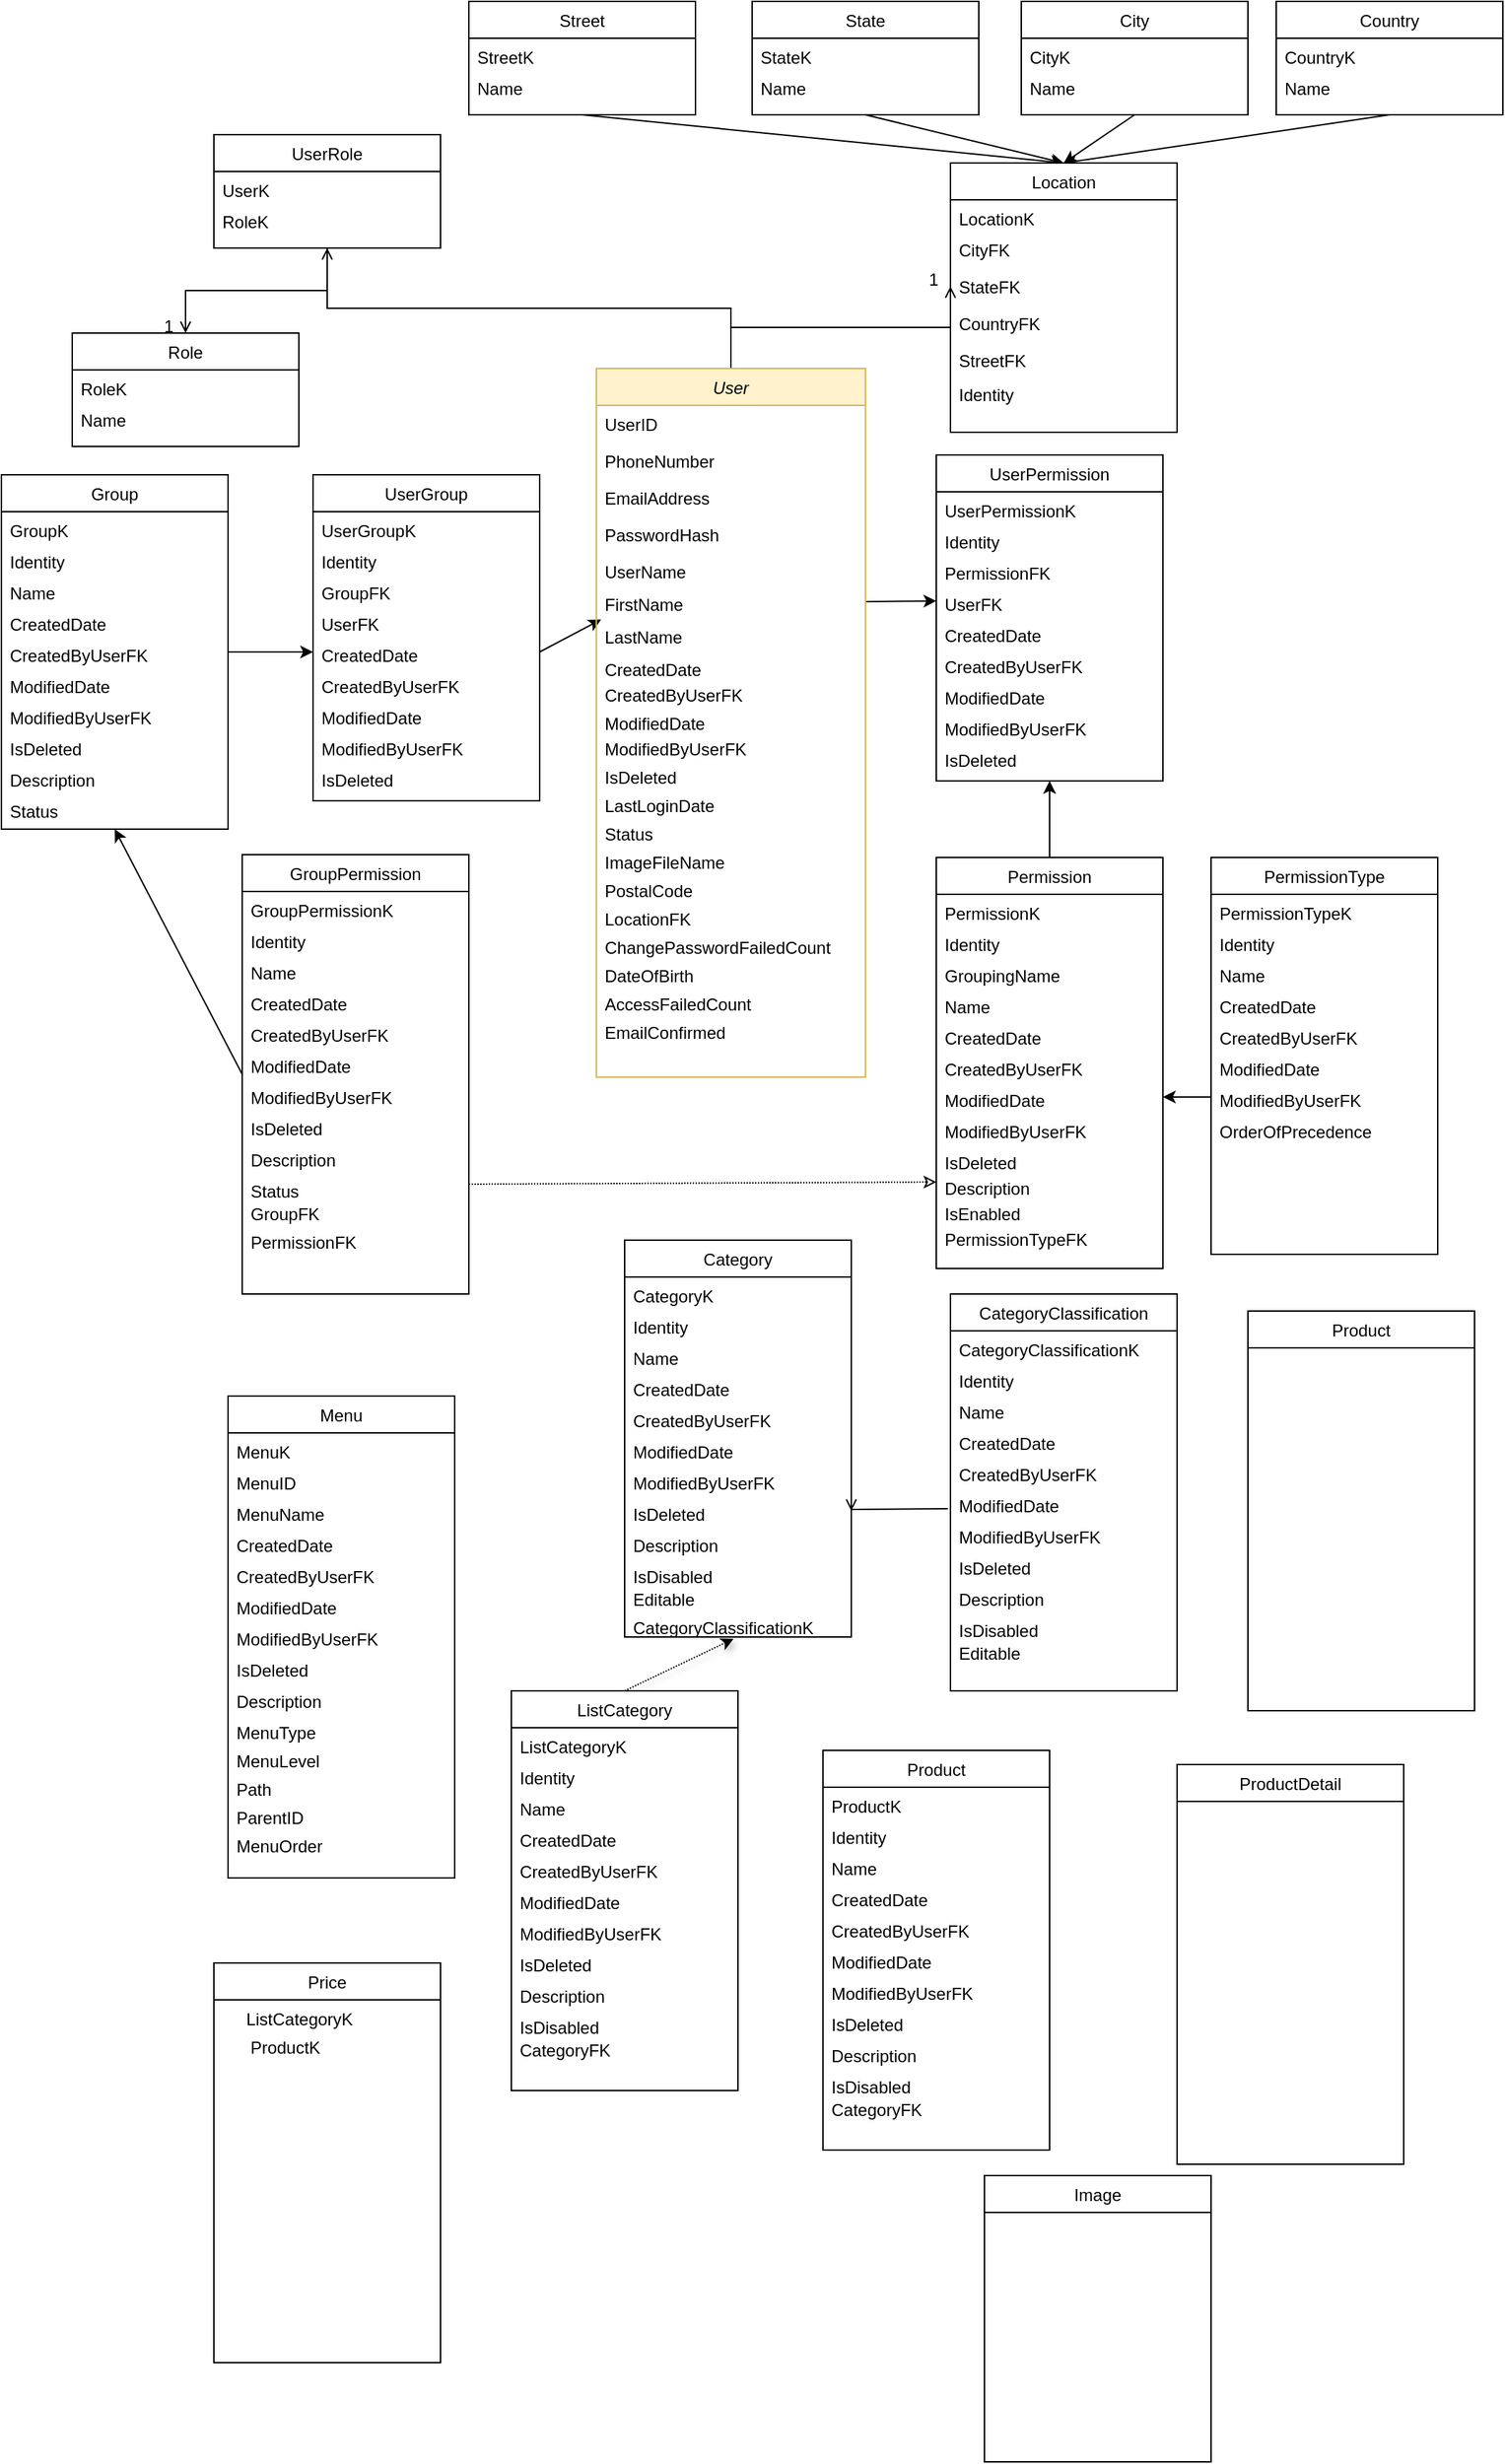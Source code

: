 <mxfile version="14.7.2" type="github">
  <diagram id="geMaEl1FuwY7ul6F_cNV" name="Page-1">
    <mxGraphModel dx="2249" dy="1969" grid="1" gridSize="10" guides="1" tooltips="1" connect="1" arrows="1" fold="1" page="1" pageScale="1" pageWidth="827" pageHeight="1169" math="0" shadow="0">
      <root>
        <mxCell id="0" />
        <mxCell id="1" parent="0" />
        <mxCell id="ypDiWu0o2FgRV-bL_6aW-1" value="" style="endArrow=open;shadow=0;strokeWidth=1;rounded=0;endFill=1;edgeStyle=elbowEdgeStyle;elbow=vertical;entryX=0;entryY=0.5;entryDx=0;entryDy=0;exitX=0.5;exitY=0;exitDx=0;exitDy=0;" parent="1" source="ypDiWu0o2FgRV-bL_6aW-56" target="ypDiWu0o2FgRV-bL_6aW-91" edge="1">
          <mxGeometry x="0.5" y="41" relative="1" as="geometry">
            <mxPoint x="380" y="192" as="sourcePoint" />
            <mxPoint x="540" y="192" as="targetPoint" />
            <mxPoint x="-40" y="32" as="offset" />
          </mxGeometry>
        </mxCell>
        <mxCell id="ypDiWu0o2FgRV-bL_6aW-2" value="1" style="resizable=0;align=right;verticalAlign=bottom;labelBackgroundColor=none;fontSize=12;" parent="ypDiWu0o2FgRV-bL_6aW-1" connectable="0" vertex="1">
          <mxGeometry x="1" relative="1" as="geometry">
            <mxPoint x="-7" y="4" as="offset" />
          </mxGeometry>
        </mxCell>
        <mxCell id="ypDiWu0o2FgRV-bL_6aW-3" value="" style="endArrow=classic;html=1;entryX=0.5;entryY=0;entryDx=0;entryDy=0;exitX=0.5;exitY=1;exitDx=0;exitDy=0;" parent="1" source="ypDiWu0o2FgRV-bL_6aW-7" target="ypDiWu0o2FgRV-bL_6aW-88" edge="1">
          <mxGeometry width="50" height="50" relative="1" as="geometry">
            <mxPoint x="390" y="-340" as="sourcePoint" />
            <mxPoint x="440" y="-390" as="targetPoint" />
          </mxGeometry>
        </mxCell>
        <mxCell id="ypDiWu0o2FgRV-bL_6aW-4" value="" style="endArrow=classic;html=1;exitX=0.5;exitY=1;exitDx=0;exitDy=0;entryX=0.5;entryY=0;entryDx=0;entryDy=0;" parent="1" source="ypDiWu0o2FgRV-bL_6aW-10" target="ypDiWu0o2FgRV-bL_6aW-88" edge="1">
          <mxGeometry width="50" height="50" relative="1" as="geometry">
            <mxPoint x="690" y="-350" as="sourcePoint" />
            <mxPoint x="200" y="-330" as="targetPoint" />
          </mxGeometry>
        </mxCell>
        <mxCell id="ypDiWu0o2FgRV-bL_6aW-5" value="" style="endArrow=classic;html=1;exitX=0.5;exitY=1;exitDx=0;exitDy=0;entryX=0.5;entryY=0;entryDx=0;entryDy=0;" parent="1" source="ypDiWu0o2FgRV-bL_6aW-13" target="ypDiWu0o2FgRV-bL_6aW-88" edge="1">
          <mxGeometry width="50" height="50" relative="1" as="geometry">
            <mxPoint x="810" y="-320" as="sourcePoint" />
            <mxPoint x="310" y="-330" as="targetPoint" />
          </mxGeometry>
        </mxCell>
        <mxCell id="ypDiWu0o2FgRV-bL_6aW-6" value="" style="endArrow=classic;html=1;exitX=0.5;exitY=1;exitDx=0;exitDy=0;entryX=0.5;entryY=0;entryDx=0;entryDy=0;" parent="1" source="ypDiWu0o2FgRV-bL_6aW-16" target="ypDiWu0o2FgRV-bL_6aW-88" edge="1">
          <mxGeometry width="50" height="50" relative="1" as="geometry">
            <mxPoint x="490" y="-500" as="sourcePoint" />
            <mxPoint x="200" y="-330" as="targetPoint" />
          </mxGeometry>
        </mxCell>
        <mxCell id="ypDiWu0o2FgRV-bL_6aW-7" value="Street" style="swimlane;fontStyle=0;align=center;verticalAlign=top;childLayout=stackLayout;horizontal=1;startSize=26;horizontalStack=0;resizeParent=1;resizeLast=0;collapsible=1;marginBottom=0;rounded=0;shadow=0;strokeWidth=1;" parent="1" vertex="1">
          <mxGeometry x="-110" y="-584" width="160" height="80" as="geometry">
            <mxRectangle x="550" y="140" width="160" height="26" as="alternateBounds" />
          </mxGeometry>
        </mxCell>
        <mxCell id="ypDiWu0o2FgRV-bL_6aW-8" value="StreetK" style="text;align=left;verticalAlign=top;spacingLeft=4;spacingRight=4;overflow=hidden;rotatable=0;points=[[0,0.5],[1,0.5]];portConstraint=eastwest;" parent="ypDiWu0o2FgRV-bL_6aW-7" vertex="1">
          <mxGeometry y="26" width="160" height="22" as="geometry" />
        </mxCell>
        <mxCell id="ypDiWu0o2FgRV-bL_6aW-9" value="Name" style="text;align=left;verticalAlign=top;spacingLeft=4;spacingRight=4;overflow=hidden;rotatable=0;points=[[0,0.5],[1,0.5]];portConstraint=eastwest;rounded=0;shadow=0;html=0;" parent="ypDiWu0o2FgRV-bL_6aW-7" vertex="1">
          <mxGeometry y="48" width="160" height="26" as="geometry" />
        </mxCell>
        <mxCell id="ypDiWu0o2FgRV-bL_6aW-10" value="State" style="swimlane;fontStyle=0;align=center;verticalAlign=top;childLayout=stackLayout;horizontal=1;startSize=26;horizontalStack=0;resizeParent=1;resizeLast=0;collapsible=1;marginBottom=0;rounded=0;shadow=0;strokeWidth=1;" parent="1" vertex="1">
          <mxGeometry x="90" y="-584" width="160" height="80" as="geometry">
            <mxRectangle x="550" y="140" width="160" height="26" as="alternateBounds" />
          </mxGeometry>
        </mxCell>
        <mxCell id="ypDiWu0o2FgRV-bL_6aW-11" value="StateK" style="text;align=left;verticalAlign=top;spacingLeft=4;spacingRight=4;overflow=hidden;rotatable=0;points=[[0,0.5],[1,0.5]];portConstraint=eastwest;" parent="ypDiWu0o2FgRV-bL_6aW-10" vertex="1">
          <mxGeometry y="26" width="160" height="22" as="geometry" />
        </mxCell>
        <mxCell id="ypDiWu0o2FgRV-bL_6aW-12" value="Name" style="text;align=left;verticalAlign=top;spacingLeft=4;spacingRight=4;overflow=hidden;rotatable=0;points=[[0,0.5],[1,0.5]];portConstraint=eastwest;rounded=0;shadow=0;html=0;" parent="ypDiWu0o2FgRV-bL_6aW-10" vertex="1">
          <mxGeometry y="48" width="160" height="26" as="geometry" />
        </mxCell>
        <mxCell id="ypDiWu0o2FgRV-bL_6aW-13" value="City" style="swimlane;fontStyle=0;align=center;verticalAlign=top;childLayout=stackLayout;horizontal=1;startSize=26;horizontalStack=0;resizeParent=1;resizeLast=0;collapsible=1;marginBottom=0;rounded=0;shadow=0;strokeWidth=1;" parent="1" vertex="1">
          <mxGeometry x="280" y="-584" width="160" height="80" as="geometry">
            <mxRectangle x="550" y="140" width="160" height="26" as="alternateBounds" />
          </mxGeometry>
        </mxCell>
        <mxCell id="ypDiWu0o2FgRV-bL_6aW-14" value="CityK" style="text;align=left;verticalAlign=top;spacingLeft=4;spacingRight=4;overflow=hidden;rotatable=0;points=[[0,0.5],[1,0.5]];portConstraint=eastwest;" parent="ypDiWu0o2FgRV-bL_6aW-13" vertex="1">
          <mxGeometry y="26" width="160" height="22" as="geometry" />
        </mxCell>
        <mxCell id="ypDiWu0o2FgRV-bL_6aW-15" value="Name" style="text;align=left;verticalAlign=top;spacingLeft=4;spacingRight=4;overflow=hidden;rotatable=0;points=[[0,0.5],[1,0.5]];portConstraint=eastwest;rounded=0;shadow=0;html=0;" parent="ypDiWu0o2FgRV-bL_6aW-13" vertex="1">
          <mxGeometry y="48" width="160" height="26" as="geometry" />
        </mxCell>
        <mxCell id="ypDiWu0o2FgRV-bL_6aW-16" value="Country" style="swimlane;fontStyle=0;align=center;verticalAlign=top;childLayout=stackLayout;horizontal=1;startSize=26;horizontalStack=0;resizeParent=1;resizeLast=0;collapsible=1;marginBottom=0;rounded=0;shadow=0;strokeWidth=1;" parent="1" vertex="1">
          <mxGeometry x="460" y="-584" width="160" height="80" as="geometry">
            <mxRectangle x="550" y="140" width="160" height="26" as="alternateBounds" />
          </mxGeometry>
        </mxCell>
        <mxCell id="ypDiWu0o2FgRV-bL_6aW-17" value="CountryK" style="text;align=left;verticalAlign=top;spacingLeft=4;spacingRight=4;overflow=hidden;rotatable=0;points=[[0,0.5],[1,0.5]];portConstraint=eastwest;" parent="ypDiWu0o2FgRV-bL_6aW-16" vertex="1">
          <mxGeometry y="26" width="160" height="22" as="geometry" />
        </mxCell>
        <mxCell id="ypDiWu0o2FgRV-bL_6aW-18" value="Name" style="text;align=left;verticalAlign=top;spacingLeft=4;spacingRight=4;overflow=hidden;rotatable=0;points=[[0,0.5],[1,0.5]];portConstraint=eastwest;rounded=0;shadow=0;html=0;" parent="ypDiWu0o2FgRV-bL_6aW-16" vertex="1">
          <mxGeometry y="48" width="160" height="26" as="geometry" />
        </mxCell>
        <mxCell id="ypDiWu0o2FgRV-bL_6aW-19" value="" style="endArrow=open;shadow=0;strokeWidth=1;rounded=0;endFill=1;edgeStyle=elbowEdgeStyle;elbow=vertical;entryX=0.5;entryY=0;entryDx=0;entryDy=0;exitX=0.5;exitY=1;exitDx=0;exitDy=0;" parent="1" source="ypDiWu0o2FgRV-bL_6aW-29" target="ypDiWu0o2FgRV-bL_6aW-32" edge="1">
          <mxGeometry x="0.5" y="41" relative="1" as="geometry">
            <mxPoint x="-140" y="-310" as="sourcePoint" />
            <mxPoint x="230" y="-280" as="targetPoint" />
            <mxPoint x="-40" y="32" as="offset" />
          </mxGeometry>
        </mxCell>
        <mxCell id="ypDiWu0o2FgRV-bL_6aW-20" value="1" style="resizable=0;align=right;verticalAlign=bottom;labelBackgroundColor=none;fontSize=12;" parent="ypDiWu0o2FgRV-bL_6aW-19" connectable="0" vertex="1">
          <mxGeometry x="1" relative="1" as="geometry">
            <mxPoint x="-7" y="4" as="offset" />
          </mxGeometry>
        </mxCell>
        <mxCell id="ypDiWu0o2FgRV-bL_6aW-21" value="" style="endArrow=open;shadow=0;strokeWidth=1;rounded=0;endFill=1;edgeStyle=elbowEdgeStyle;elbow=vertical;exitX=0.5;exitY=0;exitDx=0;exitDy=0;entryX=0.5;entryY=1;entryDx=0;entryDy=0;" parent="1" source="ypDiWu0o2FgRV-bL_6aW-56" target="ypDiWu0o2FgRV-bL_6aW-29" edge="1">
          <mxGeometry x="0.5" y="41" relative="1" as="geometry">
            <mxPoint x="155" y="-250" as="sourcePoint" />
            <mxPoint x="-110" y="-320" as="targetPoint" />
            <mxPoint x="-40" y="32" as="offset" />
          </mxGeometry>
        </mxCell>
        <mxCell id="ypDiWu0o2FgRV-bL_6aW-22" value="" style="endArrow=classic;html=1;entryX=0;entryY=0.5;entryDx=0;entryDy=0;exitX=1;exitY=0.5;exitDx=0;exitDy=0;" parent="1" target="ypDiWu0o2FgRV-bL_6aW-82" edge="1">
          <mxGeometry width="50" height="50" relative="1" as="geometry">
            <mxPoint x="170" y="-160.5" as="sourcePoint" />
            <mxPoint x="230" y="-470" as="targetPoint" />
          </mxGeometry>
        </mxCell>
        <mxCell id="ypDiWu0o2FgRV-bL_6aW-23" value="" style="endArrow=classic;html=1;exitX=0;exitY=0.5;exitDx=0;exitDy=0;entryX=1;entryY=0.5;entryDx=0;entryDy=0;" parent="1" source="ypDiWu0o2FgRV-bL_6aW-115" target="ypDiWu0o2FgRV-bL_6aW-102" edge="1">
          <mxGeometry width="50" height="50" relative="1" as="geometry">
            <mxPoint x="190" y="-133" as="sourcePoint" />
            <mxPoint x="410" y="-20" as="targetPoint" />
          </mxGeometry>
        </mxCell>
        <mxCell id="ypDiWu0o2FgRV-bL_6aW-24" value="" style="endArrow=classic;html=1;exitX=0.5;exitY=0;exitDx=0;exitDy=0;entryX=0.5;entryY=1;entryDx=0;entryDy=0;" parent="1" source="ypDiWu0o2FgRV-bL_6aW-95" target="ypDiWu0o2FgRV-bL_6aW-78" edge="1">
          <mxGeometry width="50" height="50" relative="1" as="geometry">
            <mxPoint x="620" y="40" as="sourcePoint" />
            <mxPoint x="360" as="targetPoint" />
          </mxGeometry>
        </mxCell>
        <mxCell id="ypDiWu0o2FgRV-bL_6aW-25" value="" style="endArrow=classic;html=1;exitX=1;exitY=0.5;exitDx=0;exitDy=0;entryX=0;entryY=0.5;entryDx=0;entryDy=0;" parent="1" source="ypDiWu0o2FgRV-bL_6aW-50" target="ypDiWu0o2FgRV-bL_6aW-40" edge="1">
          <mxGeometry width="50" height="50" relative="1" as="geometry">
            <mxPoint x="-70" y="90" as="sourcePoint" />
            <mxPoint x="-20" y="40" as="targetPoint" />
          </mxGeometry>
        </mxCell>
        <mxCell id="ypDiWu0o2FgRV-bL_6aW-26" value="" style="endArrow=classic;html=1;entryX=0.018;entryY=1.048;entryDx=0;entryDy=0;exitX=1;exitY=0.5;exitDx=0;exitDy=0;entryPerimeter=0;" parent="1" source="ypDiWu0o2FgRV-bL_6aW-40" target="ypDiWu0o2FgRV-bL_6aW-62" edge="1">
          <mxGeometry width="50" height="50" relative="1" as="geometry">
            <mxPoint x="-70" y="90" as="sourcePoint" />
            <mxPoint x="-20" y="40" as="targetPoint" />
          </mxGeometry>
        </mxCell>
        <mxCell id="ypDiWu0o2FgRV-bL_6aW-27" value="" style="endArrow=classic;html=1;exitX=0;exitY=0.5;exitDx=0;exitDy=0;entryX=0.5;entryY=1;entryDx=0;entryDy=0;" parent="1" source="ypDiWu0o2FgRV-bL_6aW-117" target="ypDiWu0o2FgRV-bL_6aW-45" edge="1">
          <mxGeometry width="50" height="50" relative="1" as="geometry">
            <mxPoint x="-260" y="290" as="sourcePoint" />
            <mxPoint x="-210" y="240" as="targetPoint" />
          </mxGeometry>
        </mxCell>
        <mxCell id="ypDiWu0o2FgRV-bL_6aW-28" value="" style="endArrow=classic;html=1;exitX=1;exitY=0.75;exitDx=0;exitDy=0;rounded=0;jumpStyle=none;snapToPoint=0;fixDash=0;endFill=0;startFill=0;orthogonalLoop=0;noJump=0;comic=0;deletable=0;cloneable=0;movable=0;bendable=0;editable=0;anchorPointDirection=0;entryX=0;entryY=0.5;entryDx=0;entryDy=0;dashed=1;dashPattern=1 1;" parent="1" source="ypDiWu0o2FgRV-bL_6aW-117" target="ypDiWu0o2FgRV-bL_6aW-105" edge="1">
          <mxGeometry width="50" height="50" relative="1" as="geometry">
            <mxPoint x="-90" y="290" as="sourcePoint" />
            <mxPoint x="320" y="200" as="targetPoint" />
          </mxGeometry>
        </mxCell>
        <mxCell id="ypDiWu0o2FgRV-bL_6aW-29" value="UserRole" style="swimlane;fontStyle=0;align=center;verticalAlign=top;childLayout=stackLayout;horizontal=1;startSize=26;horizontalStack=0;resizeParent=1;resizeLast=0;collapsible=1;marginBottom=0;rounded=0;shadow=0;strokeWidth=1;" parent="1" vertex="1">
          <mxGeometry x="-290" y="-490" width="160" height="80" as="geometry">
            <mxRectangle x="550" y="140" width="160" height="26" as="alternateBounds" />
          </mxGeometry>
        </mxCell>
        <mxCell id="ypDiWu0o2FgRV-bL_6aW-30" value="UserK" style="text;align=left;verticalAlign=top;spacingLeft=4;spacingRight=4;overflow=hidden;rotatable=0;points=[[0,0.5],[1,0.5]];portConstraint=eastwest;" parent="ypDiWu0o2FgRV-bL_6aW-29" vertex="1">
          <mxGeometry y="26" width="160" height="22" as="geometry" />
        </mxCell>
        <mxCell id="ypDiWu0o2FgRV-bL_6aW-31" value="RoleK" style="text;align=left;verticalAlign=top;spacingLeft=4;spacingRight=4;overflow=hidden;rotatable=0;points=[[0,0.5],[1,0.5]];portConstraint=eastwest;rounded=0;shadow=0;html=0;" parent="ypDiWu0o2FgRV-bL_6aW-29" vertex="1">
          <mxGeometry y="48" width="160" height="26" as="geometry" />
        </mxCell>
        <mxCell id="ypDiWu0o2FgRV-bL_6aW-32" value="Role" style="swimlane;fontStyle=0;align=center;verticalAlign=top;childLayout=stackLayout;horizontal=1;startSize=26;horizontalStack=0;resizeParent=1;resizeLast=0;collapsible=1;marginBottom=0;rounded=0;shadow=0;strokeWidth=1;" parent="1" vertex="1">
          <mxGeometry x="-390" y="-350" width="160" height="80" as="geometry">
            <mxRectangle x="550" y="140" width="160" height="26" as="alternateBounds" />
          </mxGeometry>
        </mxCell>
        <mxCell id="ypDiWu0o2FgRV-bL_6aW-33" value="RoleK" style="text;align=left;verticalAlign=top;spacingLeft=4;spacingRight=4;overflow=hidden;rotatable=0;points=[[0,0.5],[1,0.5]];portConstraint=eastwest;" parent="ypDiWu0o2FgRV-bL_6aW-32" vertex="1">
          <mxGeometry y="26" width="160" height="22" as="geometry" />
        </mxCell>
        <mxCell id="ypDiWu0o2FgRV-bL_6aW-34" value="Name" style="text;align=left;verticalAlign=top;spacingLeft=4;spacingRight=4;overflow=hidden;rotatable=0;points=[[0,0.5],[1,0.5]];portConstraint=eastwest;rounded=0;shadow=0;html=0;" parent="ypDiWu0o2FgRV-bL_6aW-32" vertex="1">
          <mxGeometry y="48" width="160" height="26" as="geometry" />
        </mxCell>
        <mxCell id="ypDiWu0o2FgRV-bL_6aW-35" value="UserGroup" style="swimlane;fontStyle=0;align=center;verticalAlign=top;childLayout=stackLayout;horizontal=1;startSize=26;horizontalStack=0;resizeParent=1;resizeLast=0;collapsible=1;marginBottom=0;rounded=0;shadow=0;strokeWidth=1;" parent="1" vertex="1">
          <mxGeometry x="-220" y="-250" width="160" height="230" as="geometry">
            <mxRectangle x="550" y="140" width="160" height="26" as="alternateBounds" />
          </mxGeometry>
        </mxCell>
        <mxCell id="ypDiWu0o2FgRV-bL_6aW-36" value="UserGroupK" style="text;align=left;verticalAlign=top;spacingLeft=4;spacingRight=4;overflow=hidden;rotatable=0;points=[[0,0.5],[1,0.5]];portConstraint=eastwest;" parent="ypDiWu0o2FgRV-bL_6aW-35" vertex="1">
          <mxGeometry y="26" width="160" height="22" as="geometry" />
        </mxCell>
        <mxCell id="ypDiWu0o2FgRV-bL_6aW-37" value="Identity" style="text;align=left;verticalAlign=top;spacingLeft=4;spacingRight=4;overflow=hidden;rotatable=0;points=[[0,0.5],[1,0.5]];portConstraint=eastwest;rounded=0;shadow=0;html=0;" parent="ypDiWu0o2FgRV-bL_6aW-35" vertex="1">
          <mxGeometry y="48" width="160" height="22" as="geometry" />
        </mxCell>
        <mxCell id="ypDiWu0o2FgRV-bL_6aW-38" value="GroupFK" style="text;align=left;verticalAlign=top;spacingLeft=4;spacingRight=4;overflow=hidden;rotatable=0;points=[[0,0.5],[1,0.5]];portConstraint=eastwest;rounded=0;shadow=0;html=0;" parent="ypDiWu0o2FgRV-bL_6aW-35" vertex="1">
          <mxGeometry y="70" width="160" height="22" as="geometry" />
        </mxCell>
        <mxCell id="ypDiWu0o2FgRV-bL_6aW-39" value="UserFK" style="text;align=left;verticalAlign=top;spacingLeft=4;spacingRight=4;overflow=hidden;rotatable=0;points=[[0,0.5],[1,0.5]];portConstraint=eastwest;rounded=0;shadow=0;html=0;" parent="ypDiWu0o2FgRV-bL_6aW-35" vertex="1">
          <mxGeometry y="92" width="160" height="22" as="geometry" />
        </mxCell>
        <mxCell id="ypDiWu0o2FgRV-bL_6aW-40" value="CreatedDate" style="text;align=left;verticalAlign=top;spacingLeft=4;spacingRight=4;overflow=hidden;rotatable=0;points=[[0,0.5],[1,0.5]];portConstraint=eastwest;rounded=0;shadow=0;html=0;" parent="ypDiWu0o2FgRV-bL_6aW-35" vertex="1">
          <mxGeometry y="114" width="160" height="22" as="geometry" />
        </mxCell>
        <mxCell id="ypDiWu0o2FgRV-bL_6aW-41" value="CreatedByUserFK" style="text;align=left;verticalAlign=top;spacingLeft=4;spacingRight=4;overflow=hidden;rotatable=0;points=[[0,0.5],[1,0.5]];portConstraint=eastwest;rounded=0;shadow=0;html=0;" parent="ypDiWu0o2FgRV-bL_6aW-35" vertex="1">
          <mxGeometry y="136" width="160" height="22" as="geometry" />
        </mxCell>
        <mxCell id="ypDiWu0o2FgRV-bL_6aW-42" value="ModifiedDate" style="text;align=left;verticalAlign=top;spacingLeft=4;spacingRight=4;overflow=hidden;rotatable=0;points=[[0,0.5],[1,0.5]];portConstraint=eastwest;rounded=0;shadow=0;html=0;" parent="ypDiWu0o2FgRV-bL_6aW-35" vertex="1">
          <mxGeometry y="158" width="160" height="22" as="geometry" />
        </mxCell>
        <mxCell id="ypDiWu0o2FgRV-bL_6aW-43" value="ModifiedByUserFK" style="text;align=left;verticalAlign=top;spacingLeft=4;spacingRight=4;overflow=hidden;rotatable=0;points=[[0,0.5],[1,0.5]];portConstraint=eastwest;rounded=0;shadow=0;html=0;" parent="ypDiWu0o2FgRV-bL_6aW-35" vertex="1">
          <mxGeometry y="180" width="160" height="22" as="geometry" />
        </mxCell>
        <mxCell id="ypDiWu0o2FgRV-bL_6aW-44" value="IsDeleted" style="text;align=left;verticalAlign=top;spacingLeft=4;spacingRight=4;overflow=hidden;rotatable=0;points=[[0,0.5],[1,0.5]];portConstraint=eastwest;rounded=0;shadow=0;html=0;" parent="ypDiWu0o2FgRV-bL_6aW-35" vertex="1">
          <mxGeometry y="202" width="160" height="22" as="geometry" />
        </mxCell>
        <mxCell id="ypDiWu0o2FgRV-bL_6aW-45" value="Group" style="swimlane;fontStyle=0;align=center;verticalAlign=top;childLayout=stackLayout;horizontal=1;startSize=26;horizontalStack=0;resizeParent=1;resizeLast=0;collapsible=1;marginBottom=0;rounded=0;shadow=0;strokeWidth=1;" parent="1" vertex="1">
          <mxGeometry x="-440" y="-250" width="160" height="250" as="geometry">
            <mxRectangle x="550" y="140" width="160" height="26" as="alternateBounds" />
          </mxGeometry>
        </mxCell>
        <mxCell id="ypDiWu0o2FgRV-bL_6aW-46" value="GroupK" style="text;align=left;verticalAlign=top;spacingLeft=4;spacingRight=4;overflow=hidden;rotatable=0;points=[[0,0.5],[1,0.5]];portConstraint=eastwest;" parent="ypDiWu0o2FgRV-bL_6aW-45" vertex="1">
          <mxGeometry y="26" width="160" height="22" as="geometry" />
        </mxCell>
        <mxCell id="ypDiWu0o2FgRV-bL_6aW-47" value="Identity" style="text;align=left;verticalAlign=top;spacingLeft=4;spacingRight=4;overflow=hidden;rotatable=0;points=[[0,0.5],[1,0.5]];portConstraint=eastwest;rounded=0;shadow=0;html=0;" parent="ypDiWu0o2FgRV-bL_6aW-45" vertex="1">
          <mxGeometry y="48" width="160" height="22" as="geometry" />
        </mxCell>
        <mxCell id="ypDiWu0o2FgRV-bL_6aW-48" value="Name" style="text;align=left;verticalAlign=top;spacingLeft=4;spacingRight=4;overflow=hidden;rotatable=0;points=[[0,0.5],[1,0.5]];portConstraint=eastwest;rounded=0;shadow=0;html=0;" parent="ypDiWu0o2FgRV-bL_6aW-45" vertex="1">
          <mxGeometry y="70" width="160" height="22" as="geometry" />
        </mxCell>
        <mxCell id="ypDiWu0o2FgRV-bL_6aW-49" value="CreatedDate" style="text;align=left;verticalAlign=top;spacingLeft=4;spacingRight=4;overflow=hidden;rotatable=0;points=[[0,0.5],[1,0.5]];portConstraint=eastwest;rounded=0;shadow=0;html=0;" parent="ypDiWu0o2FgRV-bL_6aW-45" vertex="1">
          <mxGeometry y="92" width="160" height="22" as="geometry" />
        </mxCell>
        <mxCell id="ypDiWu0o2FgRV-bL_6aW-50" value="CreatedByUserFK" style="text;align=left;verticalAlign=top;spacingLeft=4;spacingRight=4;overflow=hidden;rotatable=0;points=[[0,0.5],[1,0.5]];portConstraint=eastwest;rounded=0;shadow=0;html=0;" parent="ypDiWu0o2FgRV-bL_6aW-45" vertex="1">
          <mxGeometry y="114" width="160" height="22" as="geometry" />
        </mxCell>
        <mxCell id="ypDiWu0o2FgRV-bL_6aW-51" value="ModifiedDate" style="text;align=left;verticalAlign=top;spacingLeft=4;spacingRight=4;overflow=hidden;rotatable=0;points=[[0,0.5],[1,0.5]];portConstraint=eastwest;rounded=0;shadow=0;html=0;" parent="ypDiWu0o2FgRV-bL_6aW-45" vertex="1">
          <mxGeometry y="136" width="160" height="22" as="geometry" />
        </mxCell>
        <mxCell id="ypDiWu0o2FgRV-bL_6aW-52" value="ModifiedByUserFK" style="text;align=left;verticalAlign=top;spacingLeft=4;spacingRight=4;overflow=hidden;rotatable=0;points=[[0,0.5],[1,0.5]];portConstraint=eastwest;rounded=0;shadow=0;html=0;" parent="ypDiWu0o2FgRV-bL_6aW-45" vertex="1">
          <mxGeometry y="158" width="160" height="22" as="geometry" />
        </mxCell>
        <mxCell id="ypDiWu0o2FgRV-bL_6aW-53" value="IsDeleted" style="text;align=left;verticalAlign=top;spacingLeft=4;spacingRight=4;overflow=hidden;rotatable=0;points=[[0,0.5],[1,0.5]];portConstraint=eastwest;rounded=0;shadow=0;html=0;" parent="ypDiWu0o2FgRV-bL_6aW-45" vertex="1">
          <mxGeometry y="180" width="160" height="22" as="geometry" />
        </mxCell>
        <mxCell id="ypDiWu0o2FgRV-bL_6aW-54" value="Description" style="text;align=left;verticalAlign=top;spacingLeft=4;spacingRight=4;overflow=hidden;rotatable=0;points=[[0,0.5],[1,0.5]];portConstraint=eastwest;rounded=0;shadow=0;html=0;" parent="ypDiWu0o2FgRV-bL_6aW-45" vertex="1">
          <mxGeometry y="202" width="160" height="22" as="geometry" />
        </mxCell>
        <mxCell id="ypDiWu0o2FgRV-bL_6aW-55" value="Status" style="text;align=left;verticalAlign=top;spacingLeft=4;spacingRight=4;overflow=hidden;rotatable=0;points=[[0,0.5],[1,0.5]];portConstraint=eastwest;rounded=0;shadow=0;html=0;" parent="ypDiWu0o2FgRV-bL_6aW-45" vertex="1">
          <mxGeometry y="224" width="160" height="16" as="geometry" />
        </mxCell>
        <mxCell id="ypDiWu0o2FgRV-bL_6aW-56" value="User" style="swimlane;fontStyle=2;align=center;verticalAlign=top;childLayout=stackLayout;horizontal=1;startSize=26;horizontalStack=0;resizeParent=1;resizeLast=0;collapsible=1;marginBottom=0;rounded=0;shadow=0;strokeWidth=1;fillColor=#fff2cc;strokeColor=#d6b656;" parent="1" vertex="1">
          <mxGeometry x="-20" y="-325" width="190" height="500" as="geometry">
            <mxRectangle x="230" y="140" width="160" height="26" as="alternateBounds" />
          </mxGeometry>
        </mxCell>
        <mxCell id="ypDiWu0o2FgRV-bL_6aW-57" value="UserID" style="text;align=left;verticalAlign=top;spacingLeft=4;spacingRight=4;overflow=hidden;rotatable=0;points=[[0,0.5],[1,0.5]];portConstraint=eastwest;" parent="ypDiWu0o2FgRV-bL_6aW-56" vertex="1">
          <mxGeometry y="26" width="190" height="26" as="geometry" />
        </mxCell>
        <mxCell id="ypDiWu0o2FgRV-bL_6aW-58" value="PhoneNumber" style="text;align=left;verticalAlign=top;spacingLeft=4;spacingRight=4;overflow=hidden;rotatable=0;points=[[0,0.5],[1,0.5]];portConstraint=eastwest;rounded=0;shadow=0;html=0;" parent="ypDiWu0o2FgRV-bL_6aW-56" vertex="1">
          <mxGeometry y="52" width="190" height="26" as="geometry" />
        </mxCell>
        <mxCell id="ypDiWu0o2FgRV-bL_6aW-59" value="EmailAddress" style="text;align=left;verticalAlign=top;spacingLeft=4;spacingRight=4;overflow=hidden;rotatable=0;points=[[0,0.5],[1,0.5]];portConstraint=eastwest;rounded=0;shadow=0;html=0;" parent="ypDiWu0o2FgRV-bL_6aW-56" vertex="1">
          <mxGeometry y="78" width="190" height="26" as="geometry" />
        </mxCell>
        <mxCell id="ypDiWu0o2FgRV-bL_6aW-60" value="PasswordHash" style="text;align=left;verticalAlign=top;spacingLeft=4;spacingRight=4;overflow=hidden;rotatable=0;points=[[0,0.5],[1,0.5]];portConstraint=eastwest;rounded=0;shadow=0;html=0;" parent="ypDiWu0o2FgRV-bL_6aW-56" vertex="1">
          <mxGeometry y="104" width="190" height="26" as="geometry" />
        </mxCell>
        <mxCell id="ypDiWu0o2FgRV-bL_6aW-61" value="UserName" style="text;align=left;verticalAlign=top;spacingLeft=4;spacingRight=4;overflow=hidden;rotatable=0;points=[[0,0.5],[1,0.5]];portConstraint=eastwest;rounded=0;shadow=0;html=0;" parent="ypDiWu0o2FgRV-bL_6aW-56" vertex="1">
          <mxGeometry y="130" width="190" height="23" as="geometry" />
        </mxCell>
        <mxCell id="ypDiWu0o2FgRV-bL_6aW-62" value="FirstName" style="text;align=left;verticalAlign=top;spacingLeft=4;spacingRight=4;overflow=hidden;rotatable=0;points=[[0,0.5],[1,0.5]];portConstraint=eastwest;rounded=0;shadow=0;html=0;" parent="ypDiWu0o2FgRV-bL_6aW-56" vertex="1">
          <mxGeometry y="153" width="190" height="23" as="geometry" />
        </mxCell>
        <mxCell id="ypDiWu0o2FgRV-bL_6aW-63" value="LastName" style="text;align=left;verticalAlign=top;spacingLeft=4;spacingRight=4;overflow=hidden;rotatable=0;points=[[0,0.5],[1,0.5]];portConstraint=eastwest;rounded=0;shadow=0;html=0;" parent="ypDiWu0o2FgRV-bL_6aW-56" vertex="1">
          <mxGeometry y="176" width="190" height="23" as="geometry" />
        </mxCell>
        <mxCell id="ypDiWu0o2FgRV-bL_6aW-64" value="CreatedDate" style="text;align=left;verticalAlign=top;spacingLeft=4;spacingRight=4;overflow=hidden;rotatable=0;points=[[0,0.5],[1,0.5]];portConstraint=eastwest;rounded=0;shadow=0;html=0;" parent="ypDiWu0o2FgRV-bL_6aW-56" vertex="1">
          <mxGeometry y="199" width="190" height="18" as="geometry" />
        </mxCell>
        <mxCell id="ypDiWu0o2FgRV-bL_6aW-65" value="CreatedByUserFK" style="text;align=left;verticalAlign=top;spacingLeft=4;spacingRight=4;overflow=hidden;rotatable=0;points=[[0,0.5],[1,0.5]];portConstraint=eastwest;rounded=0;shadow=0;html=0;" parent="ypDiWu0o2FgRV-bL_6aW-56" vertex="1">
          <mxGeometry y="217" width="190" height="20" as="geometry" />
        </mxCell>
        <mxCell id="ypDiWu0o2FgRV-bL_6aW-66" value="ModifiedDate" style="text;align=left;verticalAlign=top;spacingLeft=4;spacingRight=4;overflow=hidden;rotatable=0;points=[[0,0.5],[1,0.5]];portConstraint=eastwest;rounded=0;shadow=0;html=0;" parent="ypDiWu0o2FgRV-bL_6aW-56" vertex="1">
          <mxGeometry y="237" width="190" height="18" as="geometry" />
        </mxCell>
        <mxCell id="ypDiWu0o2FgRV-bL_6aW-67" value="ModifiedByUserFK" style="text;align=left;verticalAlign=top;spacingLeft=4;spacingRight=4;overflow=hidden;rotatable=0;points=[[0,0.5],[1,0.5]];portConstraint=eastwest;rounded=0;shadow=0;html=0;" parent="ypDiWu0o2FgRV-bL_6aW-56" vertex="1">
          <mxGeometry y="255" width="190" height="20" as="geometry" />
        </mxCell>
        <mxCell id="ypDiWu0o2FgRV-bL_6aW-68" value="IsDeleted" style="text;align=left;verticalAlign=top;spacingLeft=4;spacingRight=4;overflow=hidden;rotatable=0;points=[[0,0.5],[1,0.5]];portConstraint=eastwest;rounded=0;shadow=0;html=0;" parent="ypDiWu0o2FgRV-bL_6aW-56" vertex="1">
          <mxGeometry y="275" width="190" height="20" as="geometry" />
        </mxCell>
        <mxCell id="ypDiWu0o2FgRV-bL_6aW-69" value="LastLoginDate" style="text;align=left;verticalAlign=top;spacingLeft=4;spacingRight=4;overflow=hidden;rotatable=0;points=[[0,0.5],[1,0.5]];portConstraint=eastwest;rounded=0;shadow=0;html=0;" parent="ypDiWu0o2FgRV-bL_6aW-56" vertex="1">
          <mxGeometry y="295" width="190" height="20" as="geometry" />
        </mxCell>
        <mxCell id="ypDiWu0o2FgRV-bL_6aW-70" value="Status" style="text;align=left;verticalAlign=top;spacingLeft=4;spacingRight=4;overflow=hidden;rotatable=0;points=[[0,0.5],[1,0.5]];portConstraint=eastwest;rounded=0;shadow=0;html=0;" parent="ypDiWu0o2FgRV-bL_6aW-56" vertex="1">
          <mxGeometry y="315" width="190" height="20" as="geometry" />
        </mxCell>
        <mxCell id="ypDiWu0o2FgRV-bL_6aW-71" value="ImageFileName" style="text;align=left;verticalAlign=top;spacingLeft=4;spacingRight=4;overflow=hidden;rotatable=0;points=[[0,0.5],[1,0.5]];portConstraint=eastwest;rounded=0;shadow=0;html=0;" parent="ypDiWu0o2FgRV-bL_6aW-56" vertex="1">
          <mxGeometry y="335" width="190" height="20" as="geometry" />
        </mxCell>
        <mxCell id="ypDiWu0o2FgRV-bL_6aW-72" value="PostalCode" style="text;align=left;verticalAlign=top;spacingLeft=4;spacingRight=4;overflow=hidden;rotatable=0;points=[[0,0.5],[1,0.5]];portConstraint=eastwest;rounded=0;shadow=0;html=0;" parent="ypDiWu0o2FgRV-bL_6aW-56" vertex="1">
          <mxGeometry y="355" width="190" height="20" as="geometry" />
        </mxCell>
        <mxCell id="ypDiWu0o2FgRV-bL_6aW-73" value="LocationFK" style="text;align=left;verticalAlign=top;spacingLeft=4;spacingRight=4;overflow=hidden;rotatable=0;points=[[0,0.5],[1,0.5]];portConstraint=eastwest;rounded=0;shadow=0;html=0;" parent="ypDiWu0o2FgRV-bL_6aW-56" vertex="1">
          <mxGeometry y="375" width="190" height="20" as="geometry" />
        </mxCell>
        <mxCell id="ypDiWu0o2FgRV-bL_6aW-74" value="ChangePasswordFailedCount" style="text;align=left;verticalAlign=top;spacingLeft=4;spacingRight=4;overflow=hidden;rotatable=0;points=[[0,0.5],[1,0.5]];portConstraint=eastwest;rounded=0;shadow=0;html=0;" parent="ypDiWu0o2FgRV-bL_6aW-56" vertex="1">
          <mxGeometry y="395" width="190" height="20" as="geometry" />
        </mxCell>
        <mxCell id="ypDiWu0o2FgRV-bL_6aW-75" value="DateOfBirth" style="text;align=left;verticalAlign=top;spacingLeft=4;spacingRight=4;overflow=hidden;rotatable=0;points=[[0,0.5],[1,0.5]];portConstraint=eastwest;rounded=0;shadow=0;html=0;" parent="ypDiWu0o2FgRV-bL_6aW-56" vertex="1">
          <mxGeometry y="415" width="190" height="20" as="geometry" />
        </mxCell>
        <mxCell id="ypDiWu0o2FgRV-bL_6aW-76" value="AccessFailedCount" style="text;align=left;verticalAlign=top;spacingLeft=4;spacingRight=4;overflow=hidden;rotatable=0;points=[[0,0.5],[1,0.5]];portConstraint=eastwest;rounded=0;shadow=0;html=0;" parent="ypDiWu0o2FgRV-bL_6aW-56" vertex="1">
          <mxGeometry y="435" width="190" height="20" as="geometry" />
        </mxCell>
        <mxCell id="ypDiWu0o2FgRV-bL_6aW-77" value="EmailConfirmed" style="text;align=left;verticalAlign=top;spacingLeft=4;spacingRight=4;overflow=hidden;rotatable=0;points=[[0,0.5],[1,0.5]];portConstraint=eastwest;rounded=0;shadow=0;html=0;" parent="ypDiWu0o2FgRV-bL_6aW-56" vertex="1">
          <mxGeometry y="455" width="190" height="20" as="geometry" />
        </mxCell>
        <mxCell id="ypDiWu0o2FgRV-bL_6aW-78" value="UserPermission" style="swimlane;fontStyle=0;align=center;verticalAlign=top;childLayout=stackLayout;horizontal=1;startSize=26;horizontalStack=0;resizeParent=1;resizeLast=0;collapsible=1;marginBottom=0;rounded=0;shadow=0;strokeWidth=1;" parent="1" vertex="1">
          <mxGeometry x="220" y="-264" width="160" height="230" as="geometry">
            <mxRectangle x="550" y="140" width="160" height="26" as="alternateBounds" />
          </mxGeometry>
        </mxCell>
        <mxCell id="ypDiWu0o2FgRV-bL_6aW-79" value="UserPermissionK" style="text;align=left;verticalAlign=top;spacingLeft=4;spacingRight=4;overflow=hidden;rotatable=0;points=[[0,0.5],[1,0.5]];portConstraint=eastwest;" parent="ypDiWu0o2FgRV-bL_6aW-78" vertex="1">
          <mxGeometry y="26" width="160" height="22" as="geometry" />
        </mxCell>
        <mxCell id="ypDiWu0o2FgRV-bL_6aW-80" value="Identity" style="text;align=left;verticalAlign=top;spacingLeft=4;spacingRight=4;overflow=hidden;rotatable=0;points=[[0,0.5],[1,0.5]];portConstraint=eastwest;rounded=0;shadow=0;html=0;" parent="ypDiWu0o2FgRV-bL_6aW-78" vertex="1">
          <mxGeometry y="48" width="160" height="22" as="geometry" />
        </mxCell>
        <mxCell id="ypDiWu0o2FgRV-bL_6aW-81" value="PermissionFK" style="text;align=left;verticalAlign=top;spacingLeft=4;spacingRight=4;overflow=hidden;rotatable=0;points=[[0,0.5],[1,0.5]];portConstraint=eastwest;rounded=0;shadow=0;html=0;" parent="ypDiWu0o2FgRV-bL_6aW-78" vertex="1">
          <mxGeometry y="70" width="160" height="22" as="geometry" />
        </mxCell>
        <mxCell id="ypDiWu0o2FgRV-bL_6aW-82" value="UserFK" style="text;align=left;verticalAlign=top;spacingLeft=4;spacingRight=4;overflow=hidden;rotatable=0;points=[[0,0.5],[1,0.5]];portConstraint=eastwest;rounded=0;shadow=0;html=0;" parent="ypDiWu0o2FgRV-bL_6aW-78" vertex="1">
          <mxGeometry y="92" width="160" height="22" as="geometry" />
        </mxCell>
        <mxCell id="ypDiWu0o2FgRV-bL_6aW-83" value="CreatedDate" style="text;align=left;verticalAlign=top;spacingLeft=4;spacingRight=4;overflow=hidden;rotatable=0;points=[[0,0.5],[1,0.5]];portConstraint=eastwest;rounded=0;shadow=0;html=0;" parent="ypDiWu0o2FgRV-bL_6aW-78" vertex="1">
          <mxGeometry y="114" width="160" height="22" as="geometry" />
        </mxCell>
        <mxCell id="ypDiWu0o2FgRV-bL_6aW-84" value="CreatedByUserFK" style="text;align=left;verticalAlign=top;spacingLeft=4;spacingRight=4;overflow=hidden;rotatable=0;points=[[0,0.5],[1,0.5]];portConstraint=eastwest;rounded=0;shadow=0;html=0;" parent="ypDiWu0o2FgRV-bL_6aW-78" vertex="1">
          <mxGeometry y="136" width="160" height="22" as="geometry" />
        </mxCell>
        <mxCell id="ypDiWu0o2FgRV-bL_6aW-85" value="ModifiedDate" style="text;align=left;verticalAlign=top;spacingLeft=4;spacingRight=4;overflow=hidden;rotatable=0;points=[[0,0.5],[1,0.5]];portConstraint=eastwest;rounded=0;shadow=0;html=0;" parent="ypDiWu0o2FgRV-bL_6aW-78" vertex="1">
          <mxGeometry y="158" width="160" height="22" as="geometry" />
        </mxCell>
        <mxCell id="ypDiWu0o2FgRV-bL_6aW-86" value="ModifiedByUserFK" style="text;align=left;verticalAlign=top;spacingLeft=4;spacingRight=4;overflow=hidden;rotatable=0;points=[[0,0.5],[1,0.5]];portConstraint=eastwest;rounded=0;shadow=0;html=0;" parent="ypDiWu0o2FgRV-bL_6aW-78" vertex="1">
          <mxGeometry y="180" width="160" height="22" as="geometry" />
        </mxCell>
        <mxCell id="ypDiWu0o2FgRV-bL_6aW-87" value="IsDeleted" style="text;align=left;verticalAlign=top;spacingLeft=4;spacingRight=4;overflow=hidden;rotatable=0;points=[[0,0.5],[1,0.5]];portConstraint=eastwest;rounded=0;shadow=0;html=0;" parent="ypDiWu0o2FgRV-bL_6aW-78" vertex="1">
          <mxGeometry y="202" width="160" height="22" as="geometry" />
        </mxCell>
        <mxCell id="ypDiWu0o2FgRV-bL_6aW-88" value="Location" style="swimlane;fontStyle=0;align=center;verticalAlign=top;childLayout=stackLayout;horizontal=1;startSize=26;horizontalStack=0;resizeParent=1;resizeLast=0;collapsible=1;marginBottom=0;rounded=0;shadow=0;strokeWidth=1;" parent="1" vertex="1">
          <mxGeometry x="230" y="-470" width="160" height="190" as="geometry">
            <mxRectangle x="550" y="140" width="160" height="26" as="alternateBounds" />
          </mxGeometry>
        </mxCell>
        <mxCell id="ypDiWu0o2FgRV-bL_6aW-89" value="LocationK" style="text;align=left;verticalAlign=top;spacingLeft=4;spacingRight=4;overflow=hidden;rotatable=0;points=[[0,0.5],[1,0.5]];portConstraint=eastwest;" parent="ypDiWu0o2FgRV-bL_6aW-88" vertex="1">
          <mxGeometry y="26" width="160" height="22" as="geometry" />
        </mxCell>
        <mxCell id="ypDiWu0o2FgRV-bL_6aW-90" value="CityFK" style="text;align=left;verticalAlign=top;spacingLeft=4;spacingRight=4;overflow=hidden;rotatable=0;points=[[0,0.5],[1,0.5]];portConstraint=eastwest;rounded=0;shadow=0;html=0;" parent="ypDiWu0o2FgRV-bL_6aW-88" vertex="1">
          <mxGeometry y="48" width="160" height="26" as="geometry" />
        </mxCell>
        <mxCell id="ypDiWu0o2FgRV-bL_6aW-91" value="StateFK" style="text;align=left;verticalAlign=top;spacingLeft=4;spacingRight=4;overflow=hidden;rotatable=0;points=[[0,0.5],[1,0.5]];portConstraint=eastwest;rounded=0;shadow=0;html=0;" parent="ypDiWu0o2FgRV-bL_6aW-88" vertex="1">
          <mxGeometry y="74" width="160" height="26" as="geometry" />
        </mxCell>
        <mxCell id="ypDiWu0o2FgRV-bL_6aW-92" value="CountryFK" style="text;align=left;verticalAlign=top;spacingLeft=4;spacingRight=4;overflow=hidden;rotatable=0;points=[[0,0.5],[1,0.5]];portConstraint=eastwest;rounded=0;shadow=0;html=0;" parent="ypDiWu0o2FgRV-bL_6aW-88" vertex="1">
          <mxGeometry y="100" width="160" height="26" as="geometry" />
        </mxCell>
        <mxCell id="ypDiWu0o2FgRV-bL_6aW-93" value="StreetFK" style="text;align=left;verticalAlign=top;spacingLeft=4;spacingRight=4;overflow=hidden;rotatable=0;points=[[0,0.5],[1,0.5]];portConstraint=eastwest;rounded=0;shadow=0;html=0;" parent="ypDiWu0o2FgRV-bL_6aW-88" vertex="1">
          <mxGeometry y="126" width="160" height="24" as="geometry" />
        </mxCell>
        <mxCell id="ypDiWu0o2FgRV-bL_6aW-94" value="Identity" style="text;align=left;verticalAlign=top;spacingLeft=4;spacingRight=4;overflow=hidden;rotatable=0;points=[[0,0.5],[1,0.5]];portConstraint=eastwest;rounded=0;shadow=0;html=0;" parent="ypDiWu0o2FgRV-bL_6aW-88" vertex="1">
          <mxGeometry y="150" width="160" height="24" as="geometry" />
        </mxCell>
        <mxCell id="ypDiWu0o2FgRV-bL_6aW-95" value="Permission" style="swimlane;fontStyle=0;align=center;verticalAlign=top;childLayout=stackLayout;horizontal=1;startSize=26;horizontalStack=0;resizeParent=1;resizeLast=0;collapsible=1;marginBottom=0;rounded=0;shadow=0;strokeWidth=1;" parent="1" vertex="1">
          <mxGeometry x="220" y="20" width="160" height="290" as="geometry">
            <mxRectangle x="550" y="140" width="160" height="26" as="alternateBounds" />
          </mxGeometry>
        </mxCell>
        <mxCell id="ypDiWu0o2FgRV-bL_6aW-96" value="PermissionK" style="text;align=left;verticalAlign=top;spacingLeft=4;spacingRight=4;overflow=hidden;rotatable=0;points=[[0,0.5],[1,0.5]];portConstraint=eastwest;" parent="ypDiWu0o2FgRV-bL_6aW-95" vertex="1">
          <mxGeometry y="26" width="160" height="22" as="geometry" />
        </mxCell>
        <mxCell id="ypDiWu0o2FgRV-bL_6aW-97" value="Identity" style="text;align=left;verticalAlign=top;spacingLeft=4;spacingRight=4;overflow=hidden;rotatable=0;points=[[0,0.5],[1,0.5]];portConstraint=eastwest;rounded=0;shadow=0;html=0;" parent="ypDiWu0o2FgRV-bL_6aW-95" vertex="1">
          <mxGeometry y="48" width="160" height="22" as="geometry" />
        </mxCell>
        <mxCell id="ypDiWu0o2FgRV-bL_6aW-98" value="GroupingName" style="text;align=left;verticalAlign=top;spacingLeft=4;spacingRight=4;overflow=hidden;rotatable=0;points=[[0,0.5],[1,0.5]];portConstraint=eastwest;rounded=0;shadow=0;html=0;" parent="ypDiWu0o2FgRV-bL_6aW-95" vertex="1">
          <mxGeometry y="70" width="160" height="22" as="geometry" />
        </mxCell>
        <mxCell id="ypDiWu0o2FgRV-bL_6aW-99" value="Name" style="text;align=left;verticalAlign=top;spacingLeft=4;spacingRight=4;overflow=hidden;rotatable=0;points=[[0,0.5],[1,0.5]];portConstraint=eastwest;rounded=0;shadow=0;html=0;" parent="ypDiWu0o2FgRV-bL_6aW-95" vertex="1">
          <mxGeometry y="92" width="160" height="22" as="geometry" />
        </mxCell>
        <mxCell id="ypDiWu0o2FgRV-bL_6aW-100" value="CreatedDate" style="text;align=left;verticalAlign=top;spacingLeft=4;spacingRight=4;overflow=hidden;rotatable=0;points=[[0,0.5],[1,0.5]];portConstraint=eastwest;rounded=0;shadow=0;html=0;" parent="ypDiWu0o2FgRV-bL_6aW-95" vertex="1">
          <mxGeometry y="114" width="160" height="22" as="geometry" />
        </mxCell>
        <mxCell id="ypDiWu0o2FgRV-bL_6aW-101" value="CreatedByUserFK" style="text;align=left;verticalAlign=top;spacingLeft=4;spacingRight=4;overflow=hidden;rotatable=0;points=[[0,0.5],[1,0.5]];portConstraint=eastwest;rounded=0;shadow=0;html=0;" parent="ypDiWu0o2FgRV-bL_6aW-95" vertex="1">
          <mxGeometry y="136" width="160" height="22" as="geometry" />
        </mxCell>
        <mxCell id="ypDiWu0o2FgRV-bL_6aW-102" value="ModifiedDate" style="text;align=left;verticalAlign=top;spacingLeft=4;spacingRight=4;overflow=hidden;rotatable=0;points=[[0,0.5],[1,0.5]];portConstraint=eastwest;rounded=0;shadow=0;html=0;" parent="ypDiWu0o2FgRV-bL_6aW-95" vertex="1">
          <mxGeometry y="158" width="160" height="22" as="geometry" />
        </mxCell>
        <mxCell id="ypDiWu0o2FgRV-bL_6aW-103" value="ModifiedByUserFK" style="text;align=left;verticalAlign=top;spacingLeft=4;spacingRight=4;overflow=hidden;rotatable=0;points=[[0,0.5],[1,0.5]];portConstraint=eastwest;rounded=0;shadow=0;html=0;" parent="ypDiWu0o2FgRV-bL_6aW-95" vertex="1">
          <mxGeometry y="180" width="160" height="22" as="geometry" />
        </mxCell>
        <mxCell id="ypDiWu0o2FgRV-bL_6aW-104" value="IsDeleted" style="text;align=left;verticalAlign=top;spacingLeft=4;spacingRight=4;overflow=hidden;rotatable=0;points=[[0,0.5],[1,0.5]];portConstraint=eastwest;rounded=0;shadow=0;html=0;" parent="ypDiWu0o2FgRV-bL_6aW-95" vertex="1">
          <mxGeometry y="202" width="160" height="18" as="geometry" />
        </mxCell>
        <mxCell id="ypDiWu0o2FgRV-bL_6aW-105" value="Description" style="text;align=left;verticalAlign=top;spacingLeft=4;spacingRight=4;overflow=hidden;rotatable=0;points=[[0,0.5],[1,0.5]];portConstraint=eastwest;rounded=0;shadow=0;html=0;" parent="ypDiWu0o2FgRV-bL_6aW-95" vertex="1">
          <mxGeometry y="220" width="160" height="18" as="geometry" />
        </mxCell>
        <mxCell id="ypDiWu0o2FgRV-bL_6aW-106" value="IsEnabled&#xa;" style="text;align=left;verticalAlign=top;spacingLeft=4;spacingRight=4;overflow=hidden;rotatable=0;points=[[0,0.5],[1,0.5]];portConstraint=eastwest;rounded=0;shadow=0;html=0;" parent="ypDiWu0o2FgRV-bL_6aW-95" vertex="1">
          <mxGeometry y="238" width="160" height="18" as="geometry" />
        </mxCell>
        <mxCell id="ypDiWu0o2FgRV-bL_6aW-107" value="PermissionTypeFK&#xa;" style="text;align=left;verticalAlign=top;spacingLeft=4;spacingRight=4;overflow=hidden;rotatable=0;points=[[0,0.5],[1,0.5]];portConstraint=eastwest;rounded=0;shadow=0;html=0;" parent="ypDiWu0o2FgRV-bL_6aW-95" vertex="1">
          <mxGeometry y="256" width="160" height="18" as="geometry" />
        </mxCell>
        <mxCell id="ypDiWu0o2FgRV-bL_6aW-108" value="PermissionType&#xa;" style="swimlane;fontStyle=0;align=center;verticalAlign=top;childLayout=stackLayout;horizontal=1;startSize=26;horizontalStack=0;resizeParent=1;resizeLast=0;collapsible=1;marginBottom=0;rounded=0;shadow=0;strokeWidth=1;" parent="1" vertex="1">
          <mxGeometry x="414" y="20" width="160" height="280" as="geometry">
            <mxRectangle x="550" y="140" width="160" height="26" as="alternateBounds" />
          </mxGeometry>
        </mxCell>
        <mxCell id="ypDiWu0o2FgRV-bL_6aW-109" value="PermissionTypeK" style="text;align=left;verticalAlign=top;spacingLeft=4;spacingRight=4;overflow=hidden;rotatable=0;points=[[0,0.5],[1,0.5]];portConstraint=eastwest;" parent="ypDiWu0o2FgRV-bL_6aW-108" vertex="1">
          <mxGeometry y="26" width="160" height="22" as="geometry" />
        </mxCell>
        <mxCell id="ypDiWu0o2FgRV-bL_6aW-110" value="Identity" style="text;align=left;verticalAlign=top;spacingLeft=4;spacingRight=4;overflow=hidden;rotatable=0;points=[[0,0.5],[1,0.5]];portConstraint=eastwest;rounded=0;shadow=0;html=0;" parent="ypDiWu0o2FgRV-bL_6aW-108" vertex="1">
          <mxGeometry y="48" width="160" height="22" as="geometry" />
        </mxCell>
        <mxCell id="ypDiWu0o2FgRV-bL_6aW-111" value="Name" style="text;align=left;verticalAlign=top;spacingLeft=4;spacingRight=4;overflow=hidden;rotatable=0;points=[[0,0.5],[1,0.5]];portConstraint=eastwest;rounded=0;shadow=0;html=0;" parent="ypDiWu0o2FgRV-bL_6aW-108" vertex="1">
          <mxGeometry y="70" width="160" height="22" as="geometry" />
        </mxCell>
        <mxCell id="ypDiWu0o2FgRV-bL_6aW-112" value="CreatedDate" style="text;align=left;verticalAlign=top;spacingLeft=4;spacingRight=4;overflow=hidden;rotatable=0;points=[[0,0.5],[1,0.5]];portConstraint=eastwest;rounded=0;shadow=0;html=0;" parent="ypDiWu0o2FgRV-bL_6aW-108" vertex="1">
          <mxGeometry y="92" width="160" height="22" as="geometry" />
        </mxCell>
        <mxCell id="ypDiWu0o2FgRV-bL_6aW-113" value="CreatedByUserFK" style="text;align=left;verticalAlign=top;spacingLeft=4;spacingRight=4;overflow=hidden;rotatable=0;points=[[0,0.5],[1,0.5]];portConstraint=eastwest;rounded=0;shadow=0;html=0;" parent="ypDiWu0o2FgRV-bL_6aW-108" vertex="1">
          <mxGeometry y="114" width="160" height="22" as="geometry" />
        </mxCell>
        <mxCell id="ypDiWu0o2FgRV-bL_6aW-114" value="ModifiedDate" style="text;align=left;verticalAlign=top;spacingLeft=4;spacingRight=4;overflow=hidden;rotatable=0;points=[[0,0.5],[1,0.5]];portConstraint=eastwest;rounded=0;shadow=0;html=0;" parent="ypDiWu0o2FgRV-bL_6aW-108" vertex="1">
          <mxGeometry y="136" width="160" height="22" as="geometry" />
        </mxCell>
        <mxCell id="ypDiWu0o2FgRV-bL_6aW-115" value="ModifiedByUserFK" style="text;align=left;verticalAlign=top;spacingLeft=4;spacingRight=4;overflow=hidden;rotatable=0;points=[[0,0.5],[1,0.5]];portConstraint=eastwest;rounded=0;shadow=0;html=0;" parent="ypDiWu0o2FgRV-bL_6aW-108" vertex="1">
          <mxGeometry y="158" width="160" height="22" as="geometry" />
        </mxCell>
        <mxCell id="ypDiWu0o2FgRV-bL_6aW-116" value="OrderOfPrecedence" style="text;align=left;verticalAlign=top;spacingLeft=4;spacingRight=4;overflow=hidden;rotatable=0;points=[[0,0.5],[1,0.5]];portConstraint=eastwest;rounded=0;shadow=0;html=0;" parent="ypDiWu0o2FgRV-bL_6aW-108" vertex="1">
          <mxGeometry y="180" width="160" height="18" as="geometry" />
        </mxCell>
        <mxCell id="ypDiWu0o2FgRV-bL_6aW-117" value="GroupPermission" style="swimlane;fontStyle=0;align=center;verticalAlign=top;childLayout=stackLayout;horizontal=1;startSize=26;horizontalStack=0;resizeParent=1;resizeLast=0;collapsible=1;marginBottom=0;rounded=0;shadow=0;strokeWidth=1;" parent="1" vertex="1">
          <mxGeometry x="-270" y="18" width="160" height="310" as="geometry">
            <mxRectangle x="550" y="140" width="160" height="26" as="alternateBounds" />
          </mxGeometry>
        </mxCell>
        <mxCell id="ypDiWu0o2FgRV-bL_6aW-118" value="GroupPermissionK" style="text;align=left;verticalAlign=top;spacingLeft=4;spacingRight=4;overflow=hidden;rotatable=0;points=[[0,0.5],[1,0.5]];portConstraint=eastwest;" parent="ypDiWu0o2FgRV-bL_6aW-117" vertex="1">
          <mxGeometry y="26" width="160" height="22" as="geometry" />
        </mxCell>
        <mxCell id="ypDiWu0o2FgRV-bL_6aW-119" value="Identity" style="text;align=left;verticalAlign=top;spacingLeft=4;spacingRight=4;overflow=hidden;rotatable=0;points=[[0,0.5],[1,0.5]];portConstraint=eastwest;rounded=0;shadow=0;html=0;" parent="ypDiWu0o2FgRV-bL_6aW-117" vertex="1">
          <mxGeometry y="48" width="160" height="22" as="geometry" />
        </mxCell>
        <mxCell id="ypDiWu0o2FgRV-bL_6aW-120" value="Name" style="text;align=left;verticalAlign=top;spacingLeft=4;spacingRight=4;overflow=hidden;rotatable=0;points=[[0,0.5],[1,0.5]];portConstraint=eastwest;rounded=0;shadow=0;html=0;" parent="ypDiWu0o2FgRV-bL_6aW-117" vertex="1">
          <mxGeometry y="70" width="160" height="22" as="geometry" />
        </mxCell>
        <mxCell id="ypDiWu0o2FgRV-bL_6aW-121" value="CreatedDate" style="text;align=left;verticalAlign=top;spacingLeft=4;spacingRight=4;overflow=hidden;rotatable=0;points=[[0,0.5],[1,0.5]];portConstraint=eastwest;rounded=0;shadow=0;html=0;" parent="ypDiWu0o2FgRV-bL_6aW-117" vertex="1">
          <mxGeometry y="92" width="160" height="22" as="geometry" />
        </mxCell>
        <mxCell id="ypDiWu0o2FgRV-bL_6aW-122" value="CreatedByUserFK" style="text;align=left;verticalAlign=top;spacingLeft=4;spacingRight=4;overflow=hidden;rotatable=0;points=[[0,0.5],[1,0.5]];portConstraint=eastwest;rounded=0;shadow=0;html=0;" parent="ypDiWu0o2FgRV-bL_6aW-117" vertex="1">
          <mxGeometry y="114" width="160" height="22" as="geometry" />
        </mxCell>
        <mxCell id="ypDiWu0o2FgRV-bL_6aW-123" value="ModifiedDate" style="text;align=left;verticalAlign=top;spacingLeft=4;spacingRight=4;overflow=hidden;rotatable=0;points=[[0,0.5],[1,0.5]];portConstraint=eastwest;rounded=0;shadow=0;html=0;" parent="ypDiWu0o2FgRV-bL_6aW-117" vertex="1">
          <mxGeometry y="136" width="160" height="22" as="geometry" />
        </mxCell>
        <mxCell id="ypDiWu0o2FgRV-bL_6aW-124" value="ModifiedByUserFK" style="text;align=left;verticalAlign=top;spacingLeft=4;spacingRight=4;overflow=hidden;rotatable=0;points=[[0,0.5],[1,0.5]];portConstraint=eastwest;rounded=0;shadow=0;html=0;" parent="ypDiWu0o2FgRV-bL_6aW-117" vertex="1">
          <mxGeometry y="158" width="160" height="22" as="geometry" />
        </mxCell>
        <mxCell id="ypDiWu0o2FgRV-bL_6aW-125" value="IsDeleted" style="text;align=left;verticalAlign=top;spacingLeft=4;spacingRight=4;overflow=hidden;rotatable=0;points=[[0,0.5],[1,0.5]];portConstraint=eastwest;rounded=0;shadow=0;html=0;" parent="ypDiWu0o2FgRV-bL_6aW-117" vertex="1">
          <mxGeometry y="180" width="160" height="22" as="geometry" />
        </mxCell>
        <mxCell id="ypDiWu0o2FgRV-bL_6aW-126" value="Description" style="text;align=left;verticalAlign=top;spacingLeft=4;spacingRight=4;overflow=hidden;rotatable=0;points=[[0,0.5],[1,0.5]];portConstraint=eastwest;rounded=0;shadow=0;html=0;" parent="ypDiWu0o2FgRV-bL_6aW-117" vertex="1">
          <mxGeometry y="202" width="160" height="22" as="geometry" />
        </mxCell>
        <mxCell id="ypDiWu0o2FgRV-bL_6aW-127" value="Status" style="text;align=left;verticalAlign=top;spacingLeft=4;spacingRight=4;overflow=hidden;rotatable=0;points=[[0,0.5],[1,0.5]];portConstraint=eastwest;rounded=0;shadow=0;html=0;" parent="ypDiWu0o2FgRV-bL_6aW-117" vertex="1">
          <mxGeometry y="224" width="160" height="16" as="geometry" />
        </mxCell>
        <mxCell id="ypDiWu0o2FgRV-bL_6aW-128" value="GroupFK&#xa;" style="text;align=left;verticalAlign=top;spacingLeft=4;spacingRight=4;overflow=hidden;rotatable=0;points=[[0,0.5],[1,0.5]];portConstraint=eastwest;rounded=0;shadow=0;html=0;" parent="ypDiWu0o2FgRV-bL_6aW-117" vertex="1">
          <mxGeometry y="240" width="160" height="20" as="geometry" />
        </mxCell>
        <mxCell id="ypDiWu0o2FgRV-bL_6aW-129" value="PermissionFK" style="text;align=left;verticalAlign=top;spacingLeft=4;spacingRight=4;overflow=hidden;rotatable=0;points=[[0,0.5],[1,0.5]];portConstraint=eastwest;rounded=0;shadow=0;html=0;" parent="ypDiWu0o2FgRV-bL_6aW-117" vertex="1">
          <mxGeometry y="260" width="160" height="20" as="geometry" />
        </mxCell>
        <mxCell id="ypDiWu0o2FgRV-bL_6aW-130" value="Category" style="swimlane;fontStyle=0;align=center;verticalAlign=top;childLayout=stackLayout;horizontal=1;startSize=26;horizontalStack=0;resizeParent=1;resizeLast=0;collapsible=1;marginBottom=0;rounded=0;shadow=0;strokeWidth=1;" parent="1" vertex="1">
          <mxGeometry y="290" width="160" height="280" as="geometry">
            <mxRectangle x="550" y="140" width="160" height="26" as="alternateBounds" />
          </mxGeometry>
        </mxCell>
        <mxCell id="ypDiWu0o2FgRV-bL_6aW-131" value="CategoryK" style="text;align=left;verticalAlign=top;spacingLeft=4;spacingRight=4;overflow=hidden;rotatable=0;points=[[0,0.5],[1,0.5]];portConstraint=eastwest;" parent="ypDiWu0o2FgRV-bL_6aW-130" vertex="1">
          <mxGeometry y="26" width="160" height="22" as="geometry" />
        </mxCell>
        <mxCell id="ypDiWu0o2FgRV-bL_6aW-132" value="Identity" style="text;align=left;verticalAlign=top;spacingLeft=4;spacingRight=4;overflow=hidden;rotatable=0;points=[[0,0.5],[1,0.5]];portConstraint=eastwest;rounded=0;shadow=0;html=0;" parent="ypDiWu0o2FgRV-bL_6aW-130" vertex="1">
          <mxGeometry y="48" width="160" height="22" as="geometry" />
        </mxCell>
        <mxCell id="ypDiWu0o2FgRV-bL_6aW-133" value="Name" style="text;align=left;verticalAlign=top;spacingLeft=4;spacingRight=4;overflow=hidden;rotatable=0;points=[[0,0.5],[1,0.5]];portConstraint=eastwest;rounded=0;shadow=0;html=0;" parent="ypDiWu0o2FgRV-bL_6aW-130" vertex="1">
          <mxGeometry y="70" width="160" height="22" as="geometry" />
        </mxCell>
        <mxCell id="ypDiWu0o2FgRV-bL_6aW-134" value="CreatedDate" style="text;align=left;verticalAlign=top;spacingLeft=4;spacingRight=4;overflow=hidden;rotatable=0;points=[[0,0.5],[1,0.5]];portConstraint=eastwest;rounded=0;shadow=0;html=0;" parent="ypDiWu0o2FgRV-bL_6aW-130" vertex="1">
          <mxGeometry y="92" width="160" height="22" as="geometry" />
        </mxCell>
        <mxCell id="ypDiWu0o2FgRV-bL_6aW-135" value="CreatedByUserFK" style="text;align=left;verticalAlign=top;spacingLeft=4;spacingRight=4;overflow=hidden;rotatable=0;points=[[0,0.5],[1,0.5]];portConstraint=eastwest;rounded=0;shadow=0;html=0;" parent="ypDiWu0o2FgRV-bL_6aW-130" vertex="1">
          <mxGeometry y="114" width="160" height="22" as="geometry" />
        </mxCell>
        <mxCell id="ypDiWu0o2FgRV-bL_6aW-136" value="ModifiedDate" style="text;align=left;verticalAlign=top;spacingLeft=4;spacingRight=4;overflow=hidden;rotatable=0;points=[[0,0.5],[1,0.5]];portConstraint=eastwest;rounded=0;shadow=0;html=0;" parent="ypDiWu0o2FgRV-bL_6aW-130" vertex="1">
          <mxGeometry y="136" width="160" height="22" as="geometry" />
        </mxCell>
        <mxCell id="ypDiWu0o2FgRV-bL_6aW-137" value="ModifiedByUserFK" style="text;align=left;verticalAlign=top;spacingLeft=4;spacingRight=4;overflow=hidden;rotatable=0;points=[[0,0.5],[1,0.5]];portConstraint=eastwest;rounded=0;shadow=0;html=0;" parent="ypDiWu0o2FgRV-bL_6aW-130" vertex="1">
          <mxGeometry y="158" width="160" height="22" as="geometry" />
        </mxCell>
        <mxCell id="ypDiWu0o2FgRV-bL_6aW-138" value="IsDeleted" style="text;align=left;verticalAlign=top;spacingLeft=4;spacingRight=4;overflow=hidden;rotatable=0;points=[[0,0.5],[1,0.5]];portConstraint=eastwest;rounded=0;shadow=0;html=0;" parent="ypDiWu0o2FgRV-bL_6aW-130" vertex="1">
          <mxGeometry y="180" width="160" height="22" as="geometry" />
        </mxCell>
        <mxCell id="ypDiWu0o2FgRV-bL_6aW-139" value="Description" style="text;align=left;verticalAlign=top;spacingLeft=4;spacingRight=4;overflow=hidden;rotatable=0;points=[[0,0.5],[1,0.5]];portConstraint=eastwest;rounded=0;shadow=0;html=0;" parent="ypDiWu0o2FgRV-bL_6aW-130" vertex="1">
          <mxGeometry y="202" width="160" height="22" as="geometry" />
        </mxCell>
        <mxCell id="ypDiWu0o2FgRV-bL_6aW-140" value="IsDisabled" style="text;align=left;verticalAlign=top;spacingLeft=4;spacingRight=4;overflow=hidden;rotatable=0;points=[[0,0.5],[1,0.5]];portConstraint=eastwest;rounded=0;shadow=0;html=0;" parent="ypDiWu0o2FgRV-bL_6aW-130" vertex="1">
          <mxGeometry y="224" width="160" height="16" as="geometry" />
        </mxCell>
        <mxCell id="ypDiWu0o2FgRV-bL_6aW-141" value="Editable" style="text;align=left;verticalAlign=top;spacingLeft=4;spacingRight=4;overflow=hidden;rotatable=0;points=[[0,0.5],[1,0.5]];portConstraint=eastwest;rounded=0;shadow=0;html=0;" parent="ypDiWu0o2FgRV-bL_6aW-130" vertex="1">
          <mxGeometry y="240" width="160" height="20" as="geometry" />
        </mxCell>
        <mxCell id="ypDiWu0o2FgRV-bL_6aW-142" value="CategoryClassificationK" style="text;align=left;verticalAlign=top;spacingLeft=4;spacingRight=4;overflow=hidden;rotatable=0;points=[[0,0.5],[1,0.5]];portConstraint=eastwest;rounded=0;shadow=0;html=0;" parent="ypDiWu0o2FgRV-bL_6aW-130" vertex="1">
          <mxGeometry y="260" width="160" height="20" as="geometry" />
        </mxCell>
        <mxCell id="ypDiWu0o2FgRV-bL_6aW-143" value="CategoryClassification" style="swimlane;fontStyle=0;align=center;verticalAlign=top;childLayout=stackLayout;horizontal=1;startSize=26;horizontalStack=0;resizeParent=1;resizeLast=0;collapsible=1;marginBottom=0;rounded=0;shadow=0;strokeWidth=1;" parent="1" vertex="1">
          <mxGeometry x="230" y="328" width="160" height="280" as="geometry">
            <mxRectangle x="550" y="140" width="160" height="26" as="alternateBounds" />
          </mxGeometry>
        </mxCell>
        <mxCell id="ypDiWu0o2FgRV-bL_6aW-144" value="CategoryClassificationK" style="text;align=left;verticalAlign=top;spacingLeft=4;spacingRight=4;overflow=hidden;rotatable=0;points=[[0,0.5],[1,0.5]];portConstraint=eastwest;" parent="ypDiWu0o2FgRV-bL_6aW-143" vertex="1">
          <mxGeometry y="26" width="160" height="22" as="geometry" />
        </mxCell>
        <mxCell id="ypDiWu0o2FgRV-bL_6aW-145" value="Identity" style="text;align=left;verticalAlign=top;spacingLeft=4;spacingRight=4;overflow=hidden;rotatable=0;points=[[0,0.5],[1,0.5]];portConstraint=eastwest;rounded=0;shadow=0;html=0;" parent="ypDiWu0o2FgRV-bL_6aW-143" vertex="1">
          <mxGeometry y="48" width="160" height="22" as="geometry" />
        </mxCell>
        <mxCell id="ypDiWu0o2FgRV-bL_6aW-146" value="Name" style="text;align=left;verticalAlign=top;spacingLeft=4;spacingRight=4;overflow=hidden;rotatable=0;points=[[0,0.5],[1,0.5]];portConstraint=eastwest;rounded=0;shadow=0;html=0;" parent="ypDiWu0o2FgRV-bL_6aW-143" vertex="1">
          <mxGeometry y="70" width="160" height="22" as="geometry" />
        </mxCell>
        <mxCell id="ypDiWu0o2FgRV-bL_6aW-147" value="CreatedDate" style="text;align=left;verticalAlign=top;spacingLeft=4;spacingRight=4;overflow=hidden;rotatable=0;points=[[0,0.5],[1,0.5]];portConstraint=eastwest;rounded=0;shadow=0;html=0;" parent="ypDiWu0o2FgRV-bL_6aW-143" vertex="1">
          <mxGeometry y="92" width="160" height="22" as="geometry" />
        </mxCell>
        <mxCell id="ypDiWu0o2FgRV-bL_6aW-148" value="CreatedByUserFK" style="text;align=left;verticalAlign=top;spacingLeft=4;spacingRight=4;overflow=hidden;rotatable=0;points=[[0,0.5],[1,0.5]];portConstraint=eastwest;rounded=0;shadow=0;html=0;" parent="ypDiWu0o2FgRV-bL_6aW-143" vertex="1">
          <mxGeometry y="114" width="160" height="22" as="geometry" />
        </mxCell>
        <mxCell id="ypDiWu0o2FgRV-bL_6aW-149" value="ModifiedDate" style="text;align=left;verticalAlign=top;spacingLeft=4;spacingRight=4;overflow=hidden;rotatable=0;points=[[0,0.5],[1,0.5]];portConstraint=eastwest;rounded=0;shadow=0;html=0;" parent="ypDiWu0o2FgRV-bL_6aW-143" vertex="1">
          <mxGeometry y="136" width="160" height="22" as="geometry" />
        </mxCell>
        <mxCell id="ypDiWu0o2FgRV-bL_6aW-150" value="ModifiedByUserFK" style="text;align=left;verticalAlign=top;spacingLeft=4;spacingRight=4;overflow=hidden;rotatable=0;points=[[0,0.5],[1,0.5]];portConstraint=eastwest;rounded=0;shadow=0;html=0;" parent="ypDiWu0o2FgRV-bL_6aW-143" vertex="1">
          <mxGeometry y="158" width="160" height="22" as="geometry" />
        </mxCell>
        <mxCell id="ypDiWu0o2FgRV-bL_6aW-151" value="IsDeleted" style="text;align=left;verticalAlign=top;spacingLeft=4;spacingRight=4;overflow=hidden;rotatable=0;points=[[0,0.5],[1,0.5]];portConstraint=eastwest;rounded=0;shadow=0;html=0;" parent="ypDiWu0o2FgRV-bL_6aW-143" vertex="1">
          <mxGeometry y="180" width="160" height="22" as="geometry" />
        </mxCell>
        <mxCell id="ypDiWu0o2FgRV-bL_6aW-152" value="Description" style="text;align=left;verticalAlign=top;spacingLeft=4;spacingRight=4;overflow=hidden;rotatable=0;points=[[0,0.5],[1,0.5]];portConstraint=eastwest;rounded=0;shadow=0;html=0;" parent="ypDiWu0o2FgRV-bL_6aW-143" vertex="1">
          <mxGeometry y="202" width="160" height="22" as="geometry" />
        </mxCell>
        <mxCell id="ypDiWu0o2FgRV-bL_6aW-153" value="IsDisabled" style="text;align=left;verticalAlign=top;spacingLeft=4;spacingRight=4;overflow=hidden;rotatable=0;points=[[0,0.5],[1,0.5]];portConstraint=eastwest;rounded=0;shadow=0;html=0;" parent="ypDiWu0o2FgRV-bL_6aW-143" vertex="1">
          <mxGeometry y="224" width="160" height="16" as="geometry" />
        </mxCell>
        <mxCell id="ypDiWu0o2FgRV-bL_6aW-154" value="Editable" style="text;align=left;verticalAlign=top;spacingLeft=4;spacingRight=4;overflow=hidden;rotatable=0;points=[[0,0.5],[1,0.5]];portConstraint=eastwest;rounded=0;shadow=0;html=0;" parent="ypDiWu0o2FgRV-bL_6aW-143" vertex="1">
          <mxGeometry y="240" width="160" height="20" as="geometry" />
        </mxCell>
        <mxCell id="ypDiWu0o2FgRV-bL_6aW-155" value="" style="endArrow=open;shadow=0;strokeWidth=1;rounded=0;endFill=1;edgeStyle=elbowEdgeStyle;elbow=vertical;entryX=1;entryY=0.5;entryDx=0;entryDy=0;exitX=-0.011;exitY=-0.298;exitDx=0;exitDy=0;exitPerimeter=0;" parent="1" source="ypDiWu0o2FgRV-bL_6aW-150" target="ypDiWu0o2FgRV-bL_6aW-138" edge="1">
          <mxGeometry x="0.5" y="41" relative="1" as="geometry">
            <mxPoint x="190" y="560" as="sourcePoint" />
            <mxPoint x="-30" y="-150" as="targetPoint" />
            <mxPoint x="-40" y="32" as="offset" />
          </mxGeometry>
        </mxCell>
        <mxCell id="ypDiWu0o2FgRV-bL_6aW-156" value="" style="endArrow=classic;html=1;shadow=1;dashed=1;dashPattern=1 1;entryX=0.481;entryY=1.061;entryDx=0;entryDy=0;entryPerimeter=0;exitX=0.5;exitY=0;exitDx=0;exitDy=0;" parent="1" source="ypDiWu0o2FgRV-bL_6aW-157" target="ypDiWu0o2FgRV-bL_6aW-142" edge="1">
          <mxGeometry width="50" height="50" relative="1" as="geometry">
            <mxPoint x="180" y="620" as="sourcePoint" />
            <mxPoint x="230" y="570" as="targetPoint" />
          </mxGeometry>
        </mxCell>
        <mxCell id="ypDiWu0o2FgRV-bL_6aW-157" value="ListCategory" style="swimlane;fontStyle=0;align=center;verticalAlign=top;childLayout=stackLayout;horizontal=1;startSize=26;horizontalStack=0;resizeParent=1;resizeLast=0;collapsible=1;marginBottom=0;rounded=0;shadow=0;strokeWidth=1;" parent="1" vertex="1">
          <mxGeometry x="-80" y="608" width="160" height="282" as="geometry">
            <mxRectangle x="550" y="140" width="160" height="26" as="alternateBounds" />
          </mxGeometry>
        </mxCell>
        <mxCell id="ypDiWu0o2FgRV-bL_6aW-158" value="ListCategoryK" style="text;align=left;verticalAlign=top;spacingLeft=4;spacingRight=4;overflow=hidden;rotatable=0;points=[[0,0.5],[1,0.5]];portConstraint=eastwest;" parent="ypDiWu0o2FgRV-bL_6aW-157" vertex="1">
          <mxGeometry y="26" width="160" height="22" as="geometry" />
        </mxCell>
        <mxCell id="ypDiWu0o2FgRV-bL_6aW-159" value="Identity" style="text;align=left;verticalAlign=top;spacingLeft=4;spacingRight=4;overflow=hidden;rotatable=0;points=[[0,0.5],[1,0.5]];portConstraint=eastwest;rounded=0;shadow=0;html=0;" parent="ypDiWu0o2FgRV-bL_6aW-157" vertex="1">
          <mxGeometry y="48" width="160" height="22" as="geometry" />
        </mxCell>
        <mxCell id="ypDiWu0o2FgRV-bL_6aW-160" value="Name" style="text;align=left;verticalAlign=top;spacingLeft=4;spacingRight=4;overflow=hidden;rotatable=0;points=[[0,0.5],[1,0.5]];portConstraint=eastwest;rounded=0;shadow=0;html=0;" parent="ypDiWu0o2FgRV-bL_6aW-157" vertex="1">
          <mxGeometry y="70" width="160" height="22" as="geometry" />
        </mxCell>
        <mxCell id="ypDiWu0o2FgRV-bL_6aW-161" value="CreatedDate" style="text;align=left;verticalAlign=top;spacingLeft=4;spacingRight=4;overflow=hidden;rotatable=0;points=[[0,0.5],[1,0.5]];portConstraint=eastwest;rounded=0;shadow=0;html=0;" parent="ypDiWu0o2FgRV-bL_6aW-157" vertex="1">
          <mxGeometry y="92" width="160" height="22" as="geometry" />
        </mxCell>
        <mxCell id="ypDiWu0o2FgRV-bL_6aW-162" value="CreatedByUserFK" style="text;align=left;verticalAlign=top;spacingLeft=4;spacingRight=4;overflow=hidden;rotatable=0;points=[[0,0.5],[1,0.5]];portConstraint=eastwest;rounded=0;shadow=0;html=0;" parent="ypDiWu0o2FgRV-bL_6aW-157" vertex="1">
          <mxGeometry y="114" width="160" height="22" as="geometry" />
        </mxCell>
        <mxCell id="ypDiWu0o2FgRV-bL_6aW-163" value="ModifiedDate" style="text;align=left;verticalAlign=top;spacingLeft=4;spacingRight=4;overflow=hidden;rotatable=0;points=[[0,0.5],[1,0.5]];portConstraint=eastwest;rounded=0;shadow=0;html=0;" parent="ypDiWu0o2FgRV-bL_6aW-157" vertex="1">
          <mxGeometry y="136" width="160" height="22" as="geometry" />
        </mxCell>
        <mxCell id="ypDiWu0o2FgRV-bL_6aW-164" value="ModifiedByUserFK" style="text;align=left;verticalAlign=top;spacingLeft=4;spacingRight=4;overflow=hidden;rotatable=0;points=[[0,0.5],[1,0.5]];portConstraint=eastwest;rounded=0;shadow=0;html=0;" parent="ypDiWu0o2FgRV-bL_6aW-157" vertex="1">
          <mxGeometry y="158" width="160" height="22" as="geometry" />
        </mxCell>
        <mxCell id="ypDiWu0o2FgRV-bL_6aW-165" value="IsDeleted" style="text;align=left;verticalAlign=top;spacingLeft=4;spacingRight=4;overflow=hidden;rotatable=0;points=[[0,0.5],[1,0.5]];portConstraint=eastwest;rounded=0;shadow=0;html=0;" parent="ypDiWu0o2FgRV-bL_6aW-157" vertex="1">
          <mxGeometry y="180" width="160" height="22" as="geometry" />
        </mxCell>
        <mxCell id="ypDiWu0o2FgRV-bL_6aW-166" value="Description" style="text;align=left;verticalAlign=top;spacingLeft=4;spacingRight=4;overflow=hidden;rotatable=0;points=[[0,0.5],[1,0.5]];portConstraint=eastwest;rounded=0;shadow=0;html=0;" parent="ypDiWu0o2FgRV-bL_6aW-157" vertex="1">
          <mxGeometry y="202" width="160" height="22" as="geometry" />
        </mxCell>
        <mxCell id="ypDiWu0o2FgRV-bL_6aW-167" value="IsDisabled" style="text;align=left;verticalAlign=top;spacingLeft=4;spacingRight=4;overflow=hidden;rotatable=0;points=[[0,0.5],[1,0.5]];portConstraint=eastwest;rounded=0;shadow=0;html=0;" parent="ypDiWu0o2FgRV-bL_6aW-157" vertex="1">
          <mxGeometry y="224" width="160" height="16" as="geometry" />
        </mxCell>
        <mxCell id="ypDiWu0o2FgRV-bL_6aW-168" value="CategoryFK" style="text;align=left;verticalAlign=top;spacingLeft=4;spacingRight=4;overflow=hidden;rotatable=0;points=[[0,0.5],[1,0.5]];portConstraint=eastwest;rounded=0;shadow=0;html=0;" parent="ypDiWu0o2FgRV-bL_6aW-157" vertex="1">
          <mxGeometry y="240" width="160" height="20" as="geometry" />
        </mxCell>
        <mxCell id="ypDiWu0o2FgRV-bL_6aW-169" value="Menu" style="swimlane;fontStyle=0;align=center;verticalAlign=top;childLayout=stackLayout;horizontal=1;startSize=26;horizontalStack=0;resizeParent=1;resizeLast=0;collapsible=1;marginBottom=0;rounded=0;shadow=0;strokeWidth=1;" parent="1" vertex="1">
          <mxGeometry x="-280" y="400" width="160" height="340" as="geometry">
            <mxRectangle x="550" y="140" width="160" height="26" as="alternateBounds" />
          </mxGeometry>
        </mxCell>
        <mxCell id="ypDiWu0o2FgRV-bL_6aW-170" value="MenuK" style="text;align=left;verticalAlign=top;spacingLeft=4;spacingRight=4;overflow=hidden;rotatable=0;points=[[0,0.5],[1,0.5]];portConstraint=eastwest;" parent="ypDiWu0o2FgRV-bL_6aW-169" vertex="1">
          <mxGeometry y="26" width="160" height="22" as="geometry" />
        </mxCell>
        <mxCell id="ypDiWu0o2FgRV-bL_6aW-171" value="MenuID" style="text;align=left;verticalAlign=top;spacingLeft=4;spacingRight=4;overflow=hidden;rotatable=0;points=[[0,0.5],[1,0.5]];portConstraint=eastwest;rounded=0;shadow=0;html=0;" parent="ypDiWu0o2FgRV-bL_6aW-169" vertex="1">
          <mxGeometry y="48" width="160" height="22" as="geometry" />
        </mxCell>
        <mxCell id="ypDiWu0o2FgRV-bL_6aW-172" value="MenuName" style="text;align=left;verticalAlign=top;spacingLeft=4;spacingRight=4;overflow=hidden;rotatable=0;points=[[0,0.5],[1,0.5]];portConstraint=eastwest;rounded=0;shadow=0;html=0;" parent="ypDiWu0o2FgRV-bL_6aW-169" vertex="1">
          <mxGeometry y="70" width="160" height="22" as="geometry" />
        </mxCell>
        <mxCell id="ypDiWu0o2FgRV-bL_6aW-173" value="CreatedDate" style="text;align=left;verticalAlign=top;spacingLeft=4;spacingRight=4;overflow=hidden;rotatable=0;points=[[0,0.5],[1,0.5]];portConstraint=eastwest;rounded=0;shadow=0;html=0;" parent="ypDiWu0o2FgRV-bL_6aW-169" vertex="1">
          <mxGeometry y="92" width="160" height="22" as="geometry" />
        </mxCell>
        <mxCell id="ypDiWu0o2FgRV-bL_6aW-174" value="CreatedByUserFK" style="text;align=left;verticalAlign=top;spacingLeft=4;spacingRight=4;overflow=hidden;rotatable=0;points=[[0,0.5],[1,0.5]];portConstraint=eastwest;rounded=0;shadow=0;html=0;" parent="ypDiWu0o2FgRV-bL_6aW-169" vertex="1">
          <mxGeometry y="114" width="160" height="22" as="geometry" />
        </mxCell>
        <mxCell id="ypDiWu0o2FgRV-bL_6aW-175" value="ModifiedDate" style="text;align=left;verticalAlign=top;spacingLeft=4;spacingRight=4;overflow=hidden;rotatable=0;points=[[0,0.5],[1,0.5]];portConstraint=eastwest;rounded=0;shadow=0;html=0;" parent="ypDiWu0o2FgRV-bL_6aW-169" vertex="1">
          <mxGeometry y="136" width="160" height="22" as="geometry" />
        </mxCell>
        <mxCell id="ypDiWu0o2FgRV-bL_6aW-176" value="ModifiedByUserFK" style="text;align=left;verticalAlign=top;spacingLeft=4;spacingRight=4;overflow=hidden;rotatable=0;points=[[0,0.5],[1,0.5]];portConstraint=eastwest;rounded=0;shadow=0;html=0;" parent="ypDiWu0o2FgRV-bL_6aW-169" vertex="1">
          <mxGeometry y="158" width="160" height="22" as="geometry" />
        </mxCell>
        <mxCell id="ypDiWu0o2FgRV-bL_6aW-177" value="IsDeleted" style="text;align=left;verticalAlign=top;spacingLeft=4;spacingRight=4;overflow=hidden;rotatable=0;points=[[0,0.5],[1,0.5]];portConstraint=eastwest;rounded=0;shadow=0;html=0;" parent="ypDiWu0o2FgRV-bL_6aW-169" vertex="1">
          <mxGeometry y="180" width="160" height="22" as="geometry" />
        </mxCell>
        <mxCell id="ypDiWu0o2FgRV-bL_6aW-178" value="Description" style="text;align=left;verticalAlign=top;spacingLeft=4;spacingRight=4;overflow=hidden;rotatable=0;points=[[0,0.5],[1,0.5]];portConstraint=eastwest;rounded=0;shadow=0;html=0;" parent="ypDiWu0o2FgRV-bL_6aW-169" vertex="1">
          <mxGeometry y="202" width="160" height="22" as="geometry" />
        </mxCell>
        <mxCell id="ypDiWu0o2FgRV-bL_6aW-179" value="MenuType" style="text;align=left;verticalAlign=top;spacingLeft=4;spacingRight=4;overflow=hidden;rotatable=0;points=[[0,0.5],[1,0.5]];portConstraint=eastwest;rounded=0;shadow=0;html=0;" parent="ypDiWu0o2FgRV-bL_6aW-169" vertex="1">
          <mxGeometry y="224" width="160" height="20" as="geometry" />
        </mxCell>
        <mxCell id="ypDiWu0o2FgRV-bL_6aW-180" value="MenuLevel" style="text;align=left;verticalAlign=top;spacingLeft=4;spacingRight=4;overflow=hidden;rotatable=0;points=[[0,0.5],[1,0.5]];portConstraint=eastwest;rounded=0;shadow=0;html=0;" parent="ypDiWu0o2FgRV-bL_6aW-169" vertex="1">
          <mxGeometry y="244" width="160" height="20" as="geometry" />
        </mxCell>
        <mxCell id="ypDiWu0o2FgRV-bL_6aW-181" value="Path" style="text;align=left;verticalAlign=top;spacingLeft=4;spacingRight=4;overflow=hidden;rotatable=0;points=[[0,0.5],[1,0.5]];portConstraint=eastwest;rounded=0;shadow=0;html=0;" parent="ypDiWu0o2FgRV-bL_6aW-169" vertex="1">
          <mxGeometry y="264" width="160" height="20" as="geometry" />
        </mxCell>
        <mxCell id="ypDiWu0o2FgRV-bL_6aW-182" value="ParentID" style="text;align=left;verticalAlign=top;spacingLeft=4;spacingRight=4;overflow=hidden;rotatable=0;points=[[0,0.5],[1,0.5]];portConstraint=eastwest;rounded=0;shadow=0;html=0;" parent="ypDiWu0o2FgRV-bL_6aW-169" vertex="1">
          <mxGeometry y="284" width="160" height="20" as="geometry" />
        </mxCell>
        <mxCell id="ypDiWu0o2FgRV-bL_6aW-183" value="MenuOrder" style="text;align=left;verticalAlign=top;spacingLeft=4;spacingRight=4;overflow=hidden;rotatable=0;points=[[0,0.5],[1,0.5]];portConstraint=eastwest;rounded=0;shadow=0;html=0;" parent="ypDiWu0o2FgRV-bL_6aW-169" vertex="1">
          <mxGeometry y="304" width="160" height="20" as="geometry" />
        </mxCell>
        <mxCell id="T_xwoGkSkOsVHQ-me4sR-1" value="Product" style="swimlane;fontStyle=0;align=center;verticalAlign=top;childLayout=stackLayout;horizontal=1;startSize=26;horizontalStack=0;resizeParent=1;resizeLast=0;collapsible=1;marginBottom=0;rounded=0;shadow=0;strokeWidth=1;" vertex="1" parent="1">
          <mxGeometry x="140" y="650" width="160" height="282" as="geometry">
            <mxRectangle x="550" y="140" width="160" height="26" as="alternateBounds" />
          </mxGeometry>
        </mxCell>
        <mxCell id="T_xwoGkSkOsVHQ-me4sR-2" value="ProductK" style="text;align=left;verticalAlign=top;spacingLeft=4;spacingRight=4;overflow=hidden;rotatable=0;points=[[0,0.5],[1,0.5]];portConstraint=eastwest;" vertex="1" parent="T_xwoGkSkOsVHQ-me4sR-1">
          <mxGeometry y="26" width="160" height="22" as="geometry" />
        </mxCell>
        <mxCell id="T_xwoGkSkOsVHQ-me4sR-3" value="Identity" style="text;align=left;verticalAlign=top;spacingLeft=4;spacingRight=4;overflow=hidden;rotatable=0;points=[[0,0.5],[1,0.5]];portConstraint=eastwest;rounded=0;shadow=0;html=0;" vertex="1" parent="T_xwoGkSkOsVHQ-me4sR-1">
          <mxGeometry y="48" width="160" height="22" as="geometry" />
        </mxCell>
        <mxCell id="T_xwoGkSkOsVHQ-me4sR-4" value="Name" style="text;align=left;verticalAlign=top;spacingLeft=4;spacingRight=4;overflow=hidden;rotatable=0;points=[[0,0.5],[1,0.5]];portConstraint=eastwest;rounded=0;shadow=0;html=0;" vertex="1" parent="T_xwoGkSkOsVHQ-me4sR-1">
          <mxGeometry y="70" width="160" height="22" as="geometry" />
        </mxCell>
        <mxCell id="T_xwoGkSkOsVHQ-me4sR-5" value="CreatedDate" style="text;align=left;verticalAlign=top;spacingLeft=4;spacingRight=4;overflow=hidden;rotatable=0;points=[[0,0.5],[1,0.5]];portConstraint=eastwest;rounded=0;shadow=0;html=0;" vertex="1" parent="T_xwoGkSkOsVHQ-me4sR-1">
          <mxGeometry y="92" width="160" height="22" as="geometry" />
        </mxCell>
        <mxCell id="T_xwoGkSkOsVHQ-me4sR-6" value="CreatedByUserFK" style="text;align=left;verticalAlign=top;spacingLeft=4;spacingRight=4;overflow=hidden;rotatable=0;points=[[0,0.5],[1,0.5]];portConstraint=eastwest;rounded=0;shadow=0;html=0;" vertex="1" parent="T_xwoGkSkOsVHQ-me4sR-1">
          <mxGeometry y="114" width="160" height="22" as="geometry" />
        </mxCell>
        <mxCell id="T_xwoGkSkOsVHQ-me4sR-7" value="ModifiedDate" style="text;align=left;verticalAlign=top;spacingLeft=4;spacingRight=4;overflow=hidden;rotatable=0;points=[[0,0.5],[1,0.5]];portConstraint=eastwest;rounded=0;shadow=0;html=0;" vertex="1" parent="T_xwoGkSkOsVHQ-me4sR-1">
          <mxGeometry y="136" width="160" height="22" as="geometry" />
        </mxCell>
        <mxCell id="T_xwoGkSkOsVHQ-me4sR-8" value="ModifiedByUserFK" style="text;align=left;verticalAlign=top;spacingLeft=4;spacingRight=4;overflow=hidden;rotatable=0;points=[[0,0.5],[1,0.5]];portConstraint=eastwest;rounded=0;shadow=0;html=0;" vertex="1" parent="T_xwoGkSkOsVHQ-me4sR-1">
          <mxGeometry y="158" width="160" height="22" as="geometry" />
        </mxCell>
        <mxCell id="T_xwoGkSkOsVHQ-me4sR-9" value="IsDeleted" style="text;align=left;verticalAlign=top;spacingLeft=4;spacingRight=4;overflow=hidden;rotatable=0;points=[[0,0.5],[1,0.5]];portConstraint=eastwest;rounded=0;shadow=0;html=0;" vertex="1" parent="T_xwoGkSkOsVHQ-me4sR-1">
          <mxGeometry y="180" width="160" height="22" as="geometry" />
        </mxCell>
        <mxCell id="T_xwoGkSkOsVHQ-me4sR-10" value="Description" style="text;align=left;verticalAlign=top;spacingLeft=4;spacingRight=4;overflow=hidden;rotatable=0;points=[[0,0.5],[1,0.5]];portConstraint=eastwest;rounded=0;shadow=0;html=0;" vertex="1" parent="T_xwoGkSkOsVHQ-me4sR-1">
          <mxGeometry y="202" width="160" height="22" as="geometry" />
        </mxCell>
        <mxCell id="T_xwoGkSkOsVHQ-me4sR-11" value="IsDisabled" style="text;align=left;verticalAlign=top;spacingLeft=4;spacingRight=4;overflow=hidden;rotatable=0;points=[[0,0.5],[1,0.5]];portConstraint=eastwest;rounded=0;shadow=0;html=0;" vertex="1" parent="T_xwoGkSkOsVHQ-me4sR-1">
          <mxGeometry y="224" width="160" height="16" as="geometry" />
        </mxCell>
        <mxCell id="T_xwoGkSkOsVHQ-me4sR-12" value="CategoryFK" style="text;align=left;verticalAlign=top;spacingLeft=4;spacingRight=4;overflow=hidden;rotatable=0;points=[[0,0.5],[1,0.5]];portConstraint=eastwest;rounded=0;shadow=0;html=0;" vertex="1" parent="T_xwoGkSkOsVHQ-me4sR-1">
          <mxGeometry y="240" width="160" height="20" as="geometry" />
        </mxCell>
        <mxCell id="T_xwoGkSkOsVHQ-me4sR-13" value="ProductDetail" style="swimlane;fontStyle=0;align=center;verticalAlign=top;childLayout=stackLayout;horizontal=1;startSize=26;horizontalStack=0;resizeParent=1;resizeLast=0;collapsible=1;marginBottom=0;rounded=0;shadow=0;strokeWidth=1;" vertex="1" parent="1">
          <mxGeometry x="390" y="660" width="160" height="282" as="geometry">
            <mxRectangle x="550" y="140" width="160" height="26" as="alternateBounds" />
          </mxGeometry>
        </mxCell>
        <mxCell id="T_xwoGkSkOsVHQ-me4sR-25" value="Product" style="swimlane;fontStyle=0;align=center;verticalAlign=top;childLayout=stackLayout;horizontal=1;startSize=26;horizontalStack=0;resizeParent=1;resizeLast=0;collapsible=1;marginBottom=0;rounded=0;shadow=0;strokeWidth=1;" vertex="1" parent="1">
          <mxGeometry x="440" y="340" width="160" height="282" as="geometry">
            <mxRectangle x="550" y="140" width="160" height="26" as="alternateBounds" />
          </mxGeometry>
        </mxCell>
        <mxCell id="T_xwoGkSkOsVHQ-me4sR-26" value="Price" style="swimlane;fontStyle=0;align=center;verticalAlign=top;childLayout=stackLayout;horizontal=1;startSize=26;horizontalStack=0;resizeParent=1;resizeLast=0;collapsible=1;marginBottom=0;rounded=0;shadow=0;strokeWidth=1;" vertex="1" parent="1">
          <mxGeometry x="-290" y="800" width="160" height="282" as="geometry">
            <mxRectangle x="550" y="140" width="160" height="26" as="alternateBounds" />
          </mxGeometry>
        </mxCell>
        <mxCell id="T_xwoGkSkOsVHQ-me4sR-27" value="&lt;span style=&quot;text-align: left&quot;&gt;ListCategoryK&lt;/span&gt;" style="text;html=1;align=center;verticalAlign=middle;resizable=0;points=[];autosize=1;strokeColor=none;" vertex="1" parent="1">
          <mxGeometry x="-275" y="830" width="90" height="20" as="geometry" />
        </mxCell>
        <mxCell id="T_xwoGkSkOsVHQ-me4sR-28" value="&lt;span style=&quot;text-align: left&quot;&gt;ProductK&lt;/span&gt;" style="text;html=1;align=center;verticalAlign=middle;resizable=0;points=[];autosize=1;strokeColor=none;" vertex="1" parent="1">
          <mxGeometry x="-270" y="850" width="60" height="20" as="geometry" />
        </mxCell>
        <mxCell id="T_xwoGkSkOsVHQ-me4sR-29" value="Image" style="swimlane;fontStyle=0;align=center;verticalAlign=top;childLayout=stackLayout;horizontal=1;startSize=26;horizontalStack=0;resizeParent=1;resizeLast=0;collapsible=1;marginBottom=0;rounded=0;shadow=0;strokeWidth=1;" vertex="1" parent="1">
          <mxGeometry x="254" y="950" width="160" height="202" as="geometry">
            <mxRectangle x="550" y="140" width="160" height="26" as="alternateBounds" />
          </mxGeometry>
        </mxCell>
      </root>
    </mxGraphModel>
  </diagram>
</mxfile>
